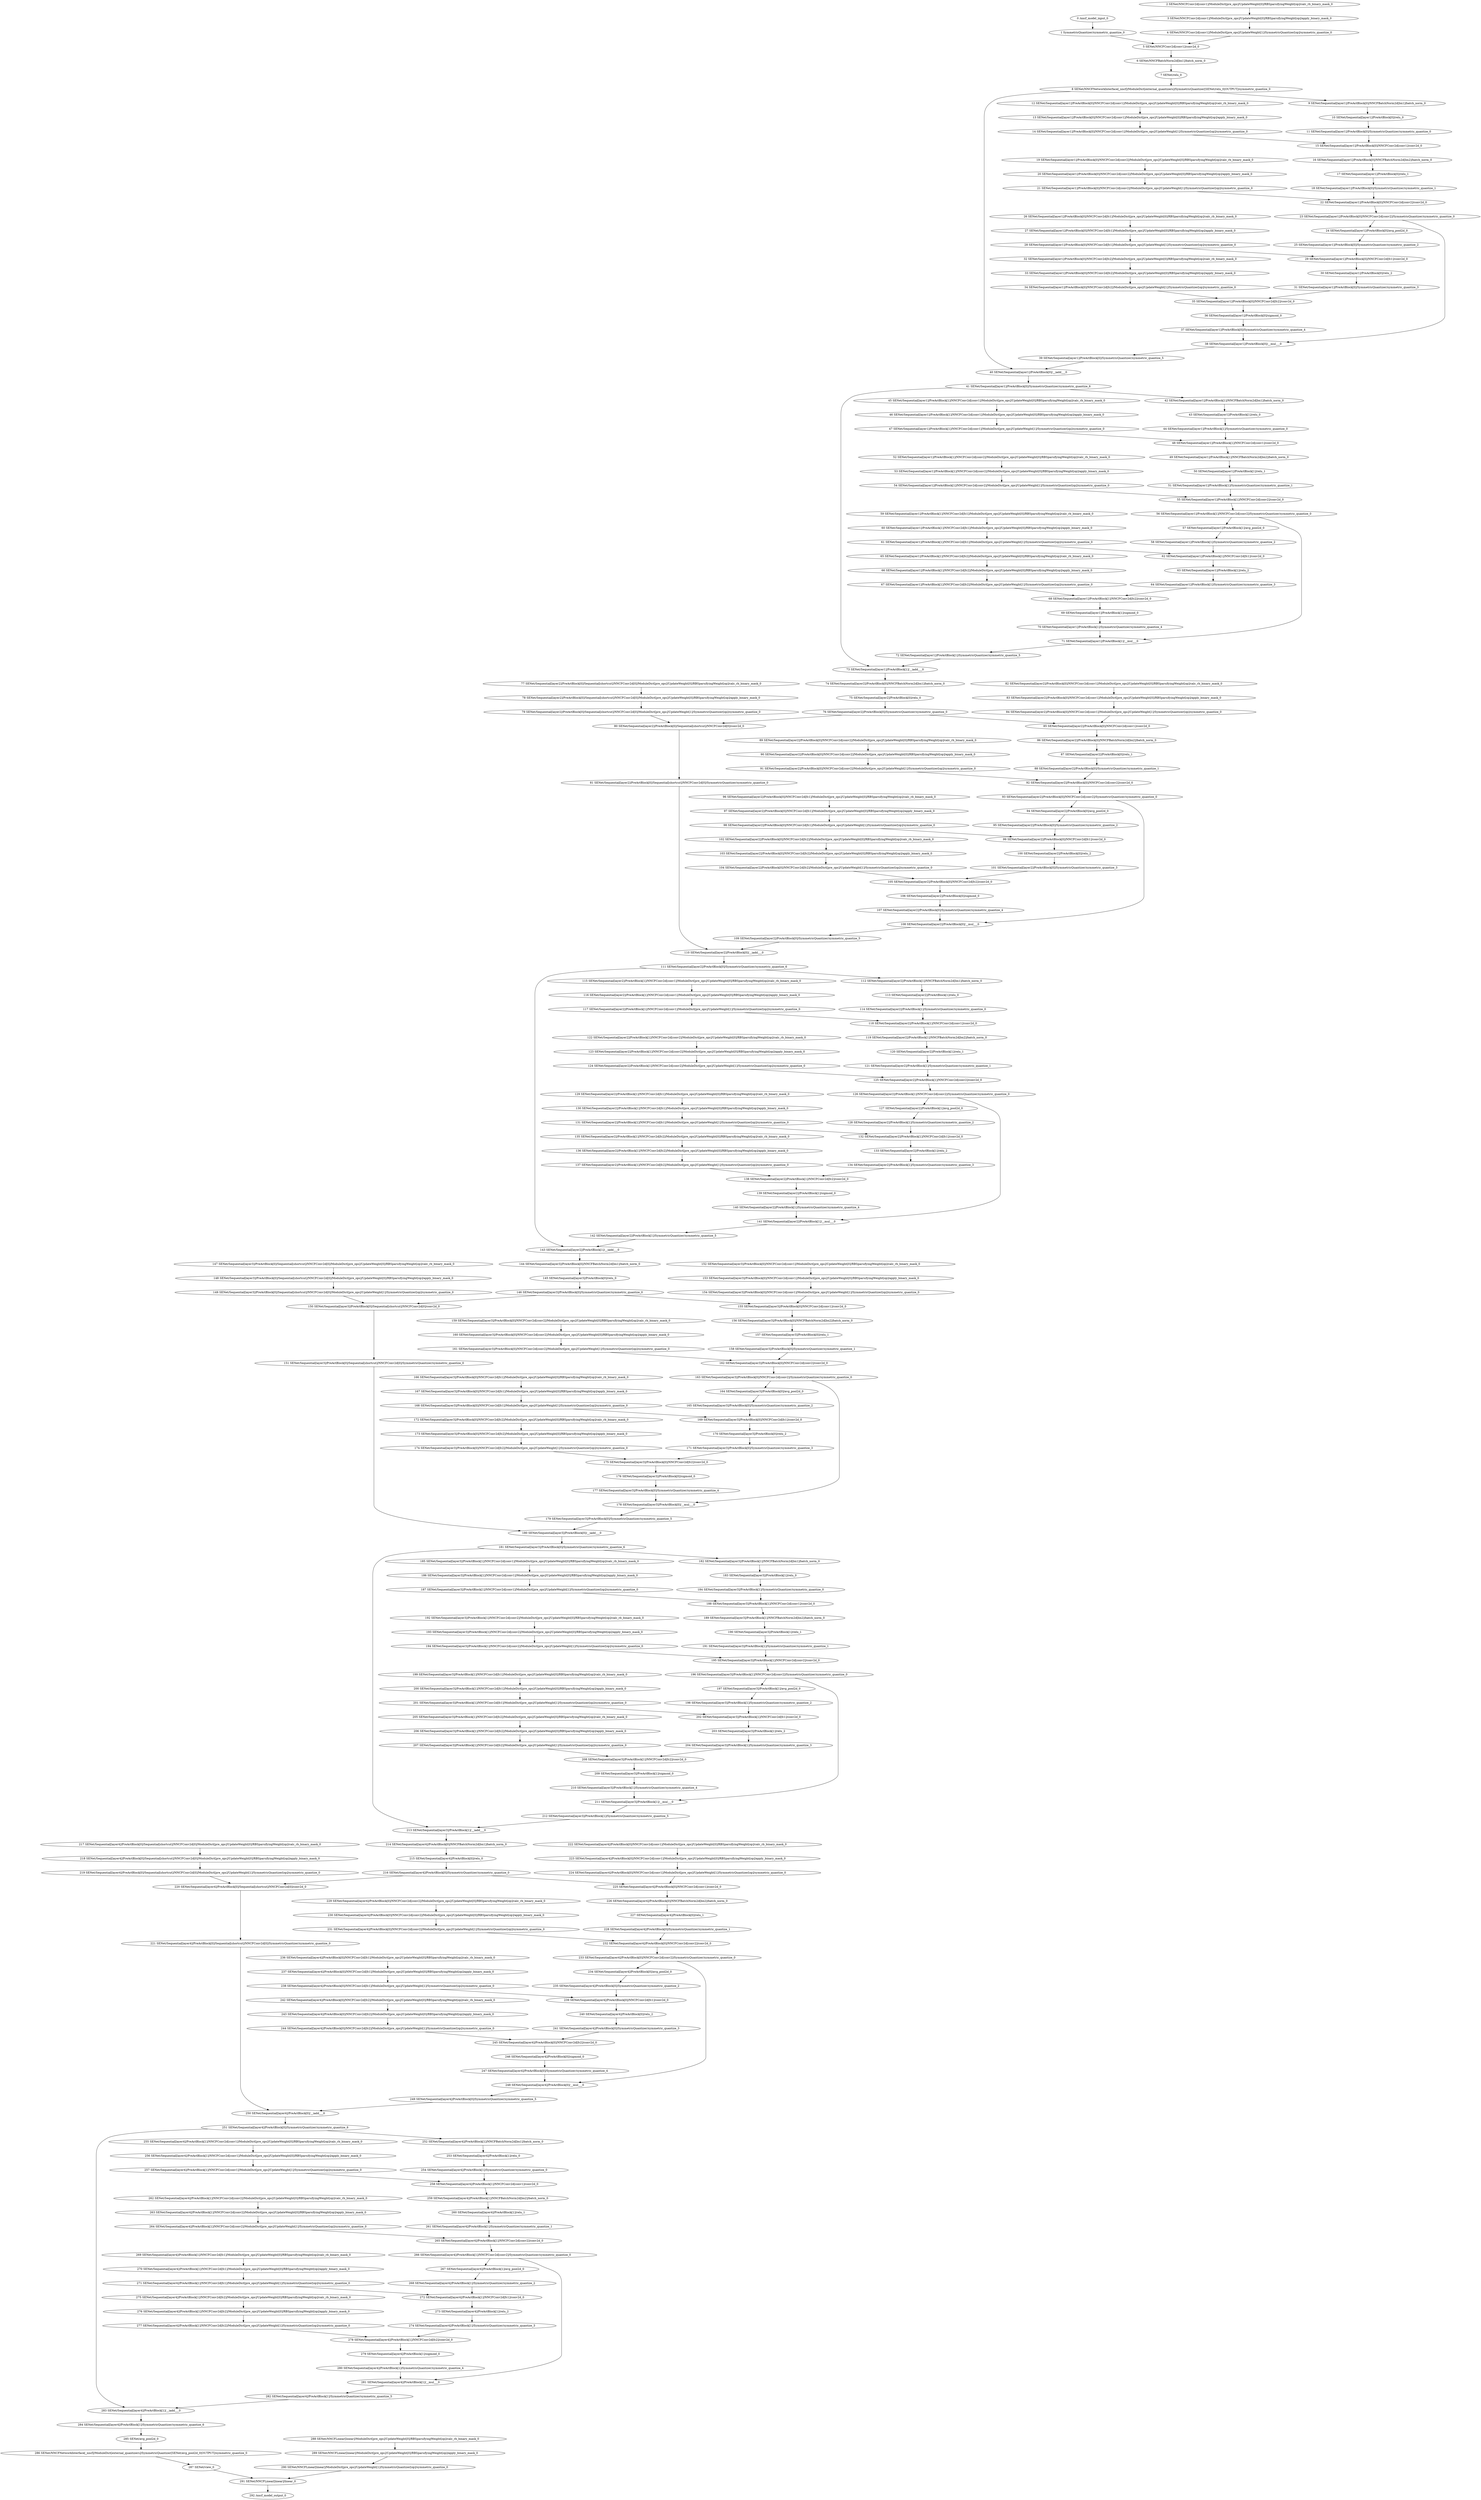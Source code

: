 strict digraph  {
"0 /nncf_model_input_0" [id=0, type=nncf_model_input];
"1 SymmetricQuantizer/symmetric_quantize_0" [id=1, type=symmetric_quantize];
"2 SENet/NNCFConv2d[conv1]/ModuleDict[pre_ops]/UpdateWeight[0]/RBSparsifyingWeight[op]/calc_rb_binary_mask_0" [id=2, type=calc_rb_binary_mask];
"3 SENet/NNCFConv2d[conv1]/ModuleDict[pre_ops]/UpdateWeight[0]/RBSparsifyingWeight[op]/apply_binary_mask_0" [id=3, type=apply_binary_mask];
"4 SENet/NNCFConv2d[conv1]/ModuleDict[pre_ops]/UpdateWeight[1]/SymmetricQuantizer[op]/symmetric_quantize_0" [id=4, type=symmetric_quantize];
"5 SENet/NNCFConv2d[conv1]/conv2d_0" [id=5, type=conv2d];
"6 SENet/NNCFBatchNorm2d[bn1]/batch_norm_0" [id=6, type=batch_norm];
"7 SENet/relu_0" [id=7, type=relu];
"8 SENet/NNCFNetworkInterface[_nncf]/ModuleDict[external_quantizers]/SymmetricQuantizer[SENet/relu_0|OUTPUT]/symmetric_quantize_0" [id=8, type=symmetric_quantize];
"9 SENet/Sequential[layer1]/PreActBlock[0]/NNCFBatchNorm2d[bn1]/batch_norm_0" [id=9, type=batch_norm];
"10 SENet/Sequential[layer1]/PreActBlock[0]/relu_0" [id=10, type=relu];
"11 SENet/Sequential[layer1]/PreActBlock[0]/SymmetricQuantizer/symmetric_quantize_0" [id=11, type=symmetric_quantize];
"12 SENet/Sequential[layer1]/PreActBlock[0]/NNCFConv2d[conv1]/ModuleDict[pre_ops]/UpdateWeight[0]/RBSparsifyingWeight[op]/calc_rb_binary_mask_0" [id=12, type=calc_rb_binary_mask];
"13 SENet/Sequential[layer1]/PreActBlock[0]/NNCFConv2d[conv1]/ModuleDict[pre_ops]/UpdateWeight[0]/RBSparsifyingWeight[op]/apply_binary_mask_0" [id=13, type=apply_binary_mask];
"14 SENet/Sequential[layer1]/PreActBlock[0]/NNCFConv2d[conv1]/ModuleDict[pre_ops]/UpdateWeight[1]/SymmetricQuantizer[op]/symmetric_quantize_0" [id=14, type=symmetric_quantize];
"15 SENet/Sequential[layer1]/PreActBlock[0]/NNCFConv2d[conv1]/conv2d_0" [id=15, type=conv2d];
"16 SENet/Sequential[layer1]/PreActBlock[0]/NNCFBatchNorm2d[bn2]/batch_norm_0" [id=16, type=batch_norm];
"17 SENet/Sequential[layer1]/PreActBlock[0]/relu_1" [id=17, type=relu];
"18 SENet/Sequential[layer1]/PreActBlock[0]/SymmetricQuantizer/symmetric_quantize_1" [id=18, type=symmetric_quantize];
"19 SENet/Sequential[layer1]/PreActBlock[0]/NNCFConv2d[conv2]/ModuleDict[pre_ops]/UpdateWeight[0]/RBSparsifyingWeight[op]/calc_rb_binary_mask_0" [id=19, type=calc_rb_binary_mask];
"20 SENet/Sequential[layer1]/PreActBlock[0]/NNCFConv2d[conv2]/ModuleDict[pre_ops]/UpdateWeight[0]/RBSparsifyingWeight[op]/apply_binary_mask_0" [id=20, type=apply_binary_mask];
"21 SENet/Sequential[layer1]/PreActBlock[0]/NNCFConv2d[conv2]/ModuleDict[pre_ops]/UpdateWeight[1]/SymmetricQuantizer[op]/symmetric_quantize_0" [id=21, type=symmetric_quantize];
"22 SENet/Sequential[layer1]/PreActBlock[0]/NNCFConv2d[conv2]/conv2d_0" [id=22, type=conv2d];
"23 SENet/Sequential[layer1]/PreActBlock[0]/NNCFConv2d[conv2]/SymmetricQuantizer/symmetric_quantize_0" [id=23, type=symmetric_quantize];
"24 SENet/Sequential[layer1]/PreActBlock[0]/avg_pool2d_0" [id=24, type=avg_pool2d];
"25 SENet/Sequential[layer1]/PreActBlock[0]/SymmetricQuantizer/symmetric_quantize_2" [id=25, type=symmetric_quantize];
"26 SENet/Sequential[layer1]/PreActBlock[0]/NNCFConv2d[fc1]/ModuleDict[pre_ops]/UpdateWeight[0]/RBSparsifyingWeight[op]/calc_rb_binary_mask_0" [id=26, type=calc_rb_binary_mask];
"27 SENet/Sequential[layer1]/PreActBlock[0]/NNCFConv2d[fc1]/ModuleDict[pre_ops]/UpdateWeight[0]/RBSparsifyingWeight[op]/apply_binary_mask_0" [id=27, type=apply_binary_mask];
"28 SENet/Sequential[layer1]/PreActBlock[0]/NNCFConv2d[fc1]/ModuleDict[pre_ops]/UpdateWeight[1]/SymmetricQuantizer[op]/symmetric_quantize_0" [id=28, type=symmetric_quantize];
"29 SENet/Sequential[layer1]/PreActBlock[0]/NNCFConv2d[fc1]/conv2d_0" [id=29, type=conv2d];
"30 SENet/Sequential[layer1]/PreActBlock[0]/relu_2" [id=30, type=relu];
"31 SENet/Sequential[layer1]/PreActBlock[0]/SymmetricQuantizer/symmetric_quantize_3" [id=31, type=symmetric_quantize];
"32 SENet/Sequential[layer1]/PreActBlock[0]/NNCFConv2d[fc2]/ModuleDict[pre_ops]/UpdateWeight[0]/RBSparsifyingWeight[op]/calc_rb_binary_mask_0" [id=32, type=calc_rb_binary_mask];
"33 SENet/Sequential[layer1]/PreActBlock[0]/NNCFConv2d[fc2]/ModuleDict[pre_ops]/UpdateWeight[0]/RBSparsifyingWeight[op]/apply_binary_mask_0" [id=33, type=apply_binary_mask];
"34 SENet/Sequential[layer1]/PreActBlock[0]/NNCFConv2d[fc2]/ModuleDict[pre_ops]/UpdateWeight[1]/SymmetricQuantizer[op]/symmetric_quantize_0" [id=34, type=symmetric_quantize];
"35 SENet/Sequential[layer1]/PreActBlock[0]/NNCFConv2d[fc2]/conv2d_0" [id=35, type=conv2d];
"36 SENet/Sequential[layer1]/PreActBlock[0]/sigmoid_0" [id=36, type=sigmoid];
"37 SENet/Sequential[layer1]/PreActBlock[0]/SymmetricQuantizer/symmetric_quantize_4" [id=37, type=symmetric_quantize];
"38 SENet/Sequential[layer1]/PreActBlock[0]/__mul___0" [id=38, type=__mul__];
"39 SENet/Sequential[layer1]/PreActBlock[0]/SymmetricQuantizer/symmetric_quantize_5" [id=39, type=symmetric_quantize];
"40 SENet/Sequential[layer1]/PreActBlock[0]/__iadd___0" [id=40, type=__iadd__];
"41 SENet/Sequential[layer1]/PreActBlock[0]/SymmetricQuantizer/symmetric_quantize_6" [id=41, type=symmetric_quantize];
"42 SENet/Sequential[layer1]/PreActBlock[1]/NNCFBatchNorm2d[bn1]/batch_norm_0" [id=42, type=batch_norm];
"43 SENet/Sequential[layer1]/PreActBlock[1]/relu_0" [id=43, type=relu];
"44 SENet/Sequential[layer1]/PreActBlock[1]/SymmetricQuantizer/symmetric_quantize_0" [id=44, type=symmetric_quantize];
"45 SENet/Sequential[layer1]/PreActBlock[1]/NNCFConv2d[conv1]/ModuleDict[pre_ops]/UpdateWeight[0]/RBSparsifyingWeight[op]/calc_rb_binary_mask_0" [id=45, type=calc_rb_binary_mask];
"46 SENet/Sequential[layer1]/PreActBlock[1]/NNCFConv2d[conv1]/ModuleDict[pre_ops]/UpdateWeight[0]/RBSparsifyingWeight[op]/apply_binary_mask_0" [id=46, type=apply_binary_mask];
"47 SENet/Sequential[layer1]/PreActBlock[1]/NNCFConv2d[conv1]/ModuleDict[pre_ops]/UpdateWeight[1]/SymmetricQuantizer[op]/symmetric_quantize_0" [id=47, type=symmetric_quantize];
"48 SENet/Sequential[layer1]/PreActBlock[1]/NNCFConv2d[conv1]/conv2d_0" [id=48, type=conv2d];
"49 SENet/Sequential[layer1]/PreActBlock[1]/NNCFBatchNorm2d[bn2]/batch_norm_0" [id=49, type=batch_norm];
"50 SENet/Sequential[layer1]/PreActBlock[1]/relu_1" [id=50, type=relu];
"51 SENet/Sequential[layer1]/PreActBlock[1]/SymmetricQuantizer/symmetric_quantize_1" [id=51, type=symmetric_quantize];
"52 SENet/Sequential[layer1]/PreActBlock[1]/NNCFConv2d[conv2]/ModuleDict[pre_ops]/UpdateWeight[0]/RBSparsifyingWeight[op]/calc_rb_binary_mask_0" [id=52, type=calc_rb_binary_mask];
"53 SENet/Sequential[layer1]/PreActBlock[1]/NNCFConv2d[conv2]/ModuleDict[pre_ops]/UpdateWeight[0]/RBSparsifyingWeight[op]/apply_binary_mask_0" [id=53, type=apply_binary_mask];
"54 SENet/Sequential[layer1]/PreActBlock[1]/NNCFConv2d[conv2]/ModuleDict[pre_ops]/UpdateWeight[1]/SymmetricQuantizer[op]/symmetric_quantize_0" [id=54, type=symmetric_quantize];
"55 SENet/Sequential[layer1]/PreActBlock[1]/NNCFConv2d[conv2]/conv2d_0" [id=55, type=conv2d];
"56 SENet/Sequential[layer1]/PreActBlock[1]/NNCFConv2d[conv2]/SymmetricQuantizer/symmetric_quantize_0" [id=56, type=symmetric_quantize];
"57 SENet/Sequential[layer1]/PreActBlock[1]/avg_pool2d_0" [id=57, type=avg_pool2d];
"58 SENet/Sequential[layer1]/PreActBlock[1]/SymmetricQuantizer/symmetric_quantize_2" [id=58, type=symmetric_quantize];
"59 SENet/Sequential[layer1]/PreActBlock[1]/NNCFConv2d[fc1]/ModuleDict[pre_ops]/UpdateWeight[0]/RBSparsifyingWeight[op]/calc_rb_binary_mask_0" [id=59, type=calc_rb_binary_mask];
"60 SENet/Sequential[layer1]/PreActBlock[1]/NNCFConv2d[fc1]/ModuleDict[pre_ops]/UpdateWeight[0]/RBSparsifyingWeight[op]/apply_binary_mask_0" [id=60, type=apply_binary_mask];
"61 SENet/Sequential[layer1]/PreActBlock[1]/NNCFConv2d[fc1]/ModuleDict[pre_ops]/UpdateWeight[1]/SymmetricQuantizer[op]/symmetric_quantize_0" [id=61, type=symmetric_quantize];
"62 SENet/Sequential[layer1]/PreActBlock[1]/NNCFConv2d[fc1]/conv2d_0" [id=62, type=conv2d];
"63 SENet/Sequential[layer1]/PreActBlock[1]/relu_2" [id=63, type=relu];
"64 SENet/Sequential[layer1]/PreActBlock[1]/SymmetricQuantizer/symmetric_quantize_3" [id=64, type=symmetric_quantize];
"65 SENet/Sequential[layer1]/PreActBlock[1]/NNCFConv2d[fc2]/ModuleDict[pre_ops]/UpdateWeight[0]/RBSparsifyingWeight[op]/calc_rb_binary_mask_0" [id=65, type=calc_rb_binary_mask];
"66 SENet/Sequential[layer1]/PreActBlock[1]/NNCFConv2d[fc2]/ModuleDict[pre_ops]/UpdateWeight[0]/RBSparsifyingWeight[op]/apply_binary_mask_0" [id=66, type=apply_binary_mask];
"67 SENet/Sequential[layer1]/PreActBlock[1]/NNCFConv2d[fc2]/ModuleDict[pre_ops]/UpdateWeight[1]/SymmetricQuantizer[op]/symmetric_quantize_0" [id=67, type=symmetric_quantize];
"68 SENet/Sequential[layer1]/PreActBlock[1]/NNCFConv2d[fc2]/conv2d_0" [id=68, type=conv2d];
"69 SENet/Sequential[layer1]/PreActBlock[1]/sigmoid_0" [id=69, type=sigmoid];
"70 SENet/Sequential[layer1]/PreActBlock[1]/SymmetricQuantizer/symmetric_quantize_4" [id=70, type=symmetric_quantize];
"71 SENet/Sequential[layer1]/PreActBlock[1]/__mul___0" [id=71, type=__mul__];
"72 SENet/Sequential[layer1]/PreActBlock[1]/SymmetricQuantizer/symmetric_quantize_5" [id=72, type=symmetric_quantize];
"73 SENet/Sequential[layer1]/PreActBlock[1]/__iadd___0" [id=73, type=__iadd__];
"74 SENet/Sequential[layer2]/PreActBlock[0]/NNCFBatchNorm2d[bn1]/batch_norm_0" [id=74, type=batch_norm];
"75 SENet/Sequential[layer2]/PreActBlock[0]/relu_0" [id=75, type=relu];
"76 SENet/Sequential[layer2]/PreActBlock[0]/SymmetricQuantizer/symmetric_quantize_0" [id=76, type=symmetric_quantize];
"77 SENet/Sequential[layer2]/PreActBlock[0]/Sequential[shortcut]/NNCFConv2d[0]/ModuleDict[pre_ops]/UpdateWeight[0]/RBSparsifyingWeight[op]/calc_rb_binary_mask_0" [id=77, type=calc_rb_binary_mask];
"78 SENet/Sequential[layer2]/PreActBlock[0]/Sequential[shortcut]/NNCFConv2d[0]/ModuleDict[pre_ops]/UpdateWeight[0]/RBSparsifyingWeight[op]/apply_binary_mask_0" [id=78, type=apply_binary_mask];
"79 SENet/Sequential[layer2]/PreActBlock[0]/Sequential[shortcut]/NNCFConv2d[0]/ModuleDict[pre_ops]/UpdateWeight[1]/SymmetricQuantizer[op]/symmetric_quantize_0" [id=79, type=symmetric_quantize];
"80 SENet/Sequential[layer2]/PreActBlock[0]/Sequential[shortcut]/NNCFConv2d[0]/conv2d_0" [id=80, type=conv2d];
"81 SENet/Sequential[layer2]/PreActBlock[0]/Sequential[shortcut]/NNCFConv2d[0]/SymmetricQuantizer/symmetric_quantize_0" [id=81, type=symmetric_quantize];
"82 SENet/Sequential[layer2]/PreActBlock[0]/NNCFConv2d[conv1]/ModuleDict[pre_ops]/UpdateWeight[0]/RBSparsifyingWeight[op]/calc_rb_binary_mask_0" [id=82, type=calc_rb_binary_mask];
"83 SENet/Sequential[layer2]/PreActBlock[0]/NNCFConv2d[conv1]/ModuleDict[pre_ops]/UpdateWeight[0]/RBSparsifyingWeight[op]/apply_binary_mask_0" [id=83, type=apply_binary_mask];
"84 SENet/Sequential[layer2]/PreActBlock[0]/NNCFConv2d[conv1]/ModuleDict[pre_ops]/UpdateWeight[1]/SymmetricQuantizer[op]/symmetric_quantize_0" [id=84, type=symmetric_quantize];
"85 SENet/Sequential[layer2]/PreActBlock[0]/NNCFConv2d[conv1]/conv2d_0" [id=85, type=conv2d];
"86 SENet/Sequential[layer2]/PreActBlock[0]/NNCFBatchNorm2d[bn2]/batch_norm_0" [id=86, type=batch_norm];
"87 SENet/Sequential[layer2]/PreActBlock[0]/relu_1" [id=87, type=relu];
"88 SENet/Sequential[layer2]/PreActBlock[0]/SymmetricQuantizer/symmetric_quantize_1" [id=88, type=symmetric_quantize];
"89 SENet/Sequential[layer2]/PreActBlock[0]/NNCFConv2d[conv2]/ModuleDict[pre_ops]/UpdateWeight[0]/RBSparsifyingWeight[op]/calc_rb_binary_mask_0" [id=89, type=calc_rb_binary_mask];
"90 SENet/Sequential[layer2]/PreActBlock[0]/NNCFConv2d[conv2]/ModuleDict[pre_ops]/UpdateWeight[0]/RBSparsifyingWeight[op]/apply_binary_mask_0" [id=90, type=apply_binary_mask];
"91 SENet/Sequential[layer2]/PreActBlock[0]/NNCFConv2d[conv2]/ModuleDict[pre_ops]/UpdateWeight[1]/SymmetricQuantizer[op]/symmetric_quantize_0" [id=91, type=symmetric_quantize];
"92 SENet/Sequential[layer2]/PreActBlock[0]/NNCFConv2d[conv2]/conv2d_0" [id=92, type=conv2d];
"93 SENet/Sequential[layer2]/PreActBlock[0]/NNCFConv2d[conv2]/SymmetricQuantizer/symmetric_quantize_0" [id=93, type=symmetric_quantize];
"94 SENet/Sequential[layer2]/PreActBlock[0]/avg_pool2d_0" [id=94, type=avg_pool2d];
"95 SENet/Sequential[layer2]/PreActBlock[0]/SymmetricQuantizer/symmetric_quantize_2" [id=95, type=symmetric_quantize];
"96 SENet/Sequential[layer2]/PreActBlock[0]/NNCFConv2d[fc1]/ModuleDict[pre_ops]/UpdateWeight[0]/RBSparsifyingWeight[op]/calc_rb_binary_mask_0" [id=96, type=calc_rb_binary_mask];
"97 SENet/Sequential[layer2]/PreActBlock[0]/NNCFConv2d[fc1]/ModuleDict[pre_ops]/UpdateWeight[0]/RBSparsifyingWeight[op]/apply_binary_mask_0" [id=97, type=apply_binary_mask];
"98 SENet/Sequential[layer2]/PreActBlock[0]/NNCFConv2d[fc1]/ModuleDict[pre_ops]/UpdateWeight[1]/SymmetricQuantizer[op]/symmetric_quantize_0" [id=98, type=symmetric_quantize];
"99 SENet/Sequential[layer2]/PreActBlock[0]/NNCFConv2d[fc1]/conv2d_0" [id=99, type=conv2d];
"100 SENet/Sequential[layer2]/PreActBlock[0]/relu_2" [id=100, type=relu];
"101 SENet/Sequential[layer2]/PreActBlock[0]/SymmetricQuantizer/symmetric_quantize_3" [id=101, type=symmetric_quantize];
"102 SENet/Sequential[layer2]/PreActBlock[0]/NNCFConv2d[fc2]/ModuleDict[pre_ops]/UpdateWeight[0]/RBSparsifyingWeight[op]/calc_rb_binary_mask_0" [id=102, type=calc_rb_binary_mask];
"103 SENet/Sequential[layer2]/PreActBlock[0]/NNCFConv2d[fc2]/ModuleDict[pre_ops]/UpdateWeight[0]/RBSparsifyingWeight[op]/apply_binary_mask_0" [id=103, type=apply_binary_mask];
"104 SENet/Sequential[layer2]/PreActBlock[0]/NNCFConv2d[fc2]/ModuleDict[pre_ops]/UpdateWeight[1]/SymmetricQuantizer[op]/symmetric_quantize_0" [id=104, type=symmetric_quantize];
"105 SENet/Sequential[layer2]/PreActBlock[0]/NNCFConv2d[fc2]/conv2d_0" [id=105, type=conv2d];
"106 SENet/Sequential[layer2]/PreActBlock[0]/sigmoid_0" [id=106, type=sigmoid];
"107 SENet/Sequential[layer2]/PreActBlock[0]/SymmetricQuantizer/symmetric_quantize_4" [id=107, type=symmetric_quantize];
"108 SENet/Sequential[layer2]/PreActBlock[0]/__mul___0" [id=108, type=__mul__];
"109 SENet/Sequential[layer2]/PreActBlock[0]/SymmetricQuantizer/symmetric_quantize_5" [id=109, type=symmetric_quantize];
"110 SENet/Sequential[layer2]/PreActBlock[0]/__iadd___0" [id=110, type=__iadd__];
"111 SENet/Sequential[layer2]/PreActBlock[0]/SymmetricQuantizer/symmetric_quantize_6" [id=111, type=symmetric_quantize];
"112 SENet/Sequential[layer2]/PreActBlock[1]/NNCFBatchNorm2d[bn1]/batch_norm_0" [id=112, type=batch_norm];
"113 SENet/Sequential[layer2]/PreActBlock[1]/relu_0" [id=113, type=relu];
"114 SENet/Sequential[layer2]/PreActBlock[1]/SymmetricQuantizer/symmetric_quantize_0" [id=114, type=symmetric_quantize];
"115 SENet/Sequential[layer2]/PreActBlock[1]/NNCFConv2d[conv1]/ModuleDict[pre_ops]/UpdateWeight[0]/RBSparsifyingWeight[op]/calc_rb_binary_mask_0" [id=115, type=calc_rb_binary_mask];
"116 SENet/Sequential[layer2]/PreActBlock[1]/NNCFConv2d[conv1]/ModuleDict[pre_ops]/UpdateWeight[0]/RBSparsifyingWeight[op]/apply_binary_mask_0" [id=116, type=apply_binary_mask];
"117 SENet/Sequential[layer2]/PreActBlock[1]/NNCFConv2d[conv1]/ModuleDict[pre_ops]/UpdateWeight[1]/SymmetricQuantizer[op]/symmetric_quantize_0" [id=117, type=symmetric_quantize];
"118 SENet/Sequential[layer2]/PreActBlock[1]/NNCFConv2d[conv1]/conv2d_0" [id=118, type=conv2d];
"119 SENet/Sequential[layer2]/PreActBlock[1]/NNCFBatchNorm2d[bn2]/batch_norm_0" [id=119, type=batch_norm];
"120 SENet/Sequential[layer2]/PreActBlock[1]/relu_1" [id=120, type=relu];
"121 SENet/Sequential[layer2]/PreActBlock[1]/SymmetricQuantizer/symmetric_quantize_1" [id=121, type=symmetric_quantize];
"122 SENet/Sequential[layer2]/PreActBlock[1]/NNCFConv2d[conv2]/ModuleDict[pre_ops]/UpdateWeight[0]/RBSparsifyingWeight[op]/calc_rb_binary_mask_0" [id=122, type=calc_rb_binary_mask];
"123 SENet/Sequential[layer2]/PreActBlock[1]/NNCFConv2d[conv2]/ModuleDict[pre_ops]/UpdateWeight[0]/RBSparsifyingWeight[op]/apply_binary_mask_0" [id=123, type=apply_binary_mask];
"124 SENet/Sequential[layer2]/PreActBlock[1]/NNCFConv2d[conv2]/ModuleDict[pre_ops]/UpdateWeight[1]/SymmetricQuantizer[op]/symmetric_quantize_0" [id=124, type=symmetric_quantize];
"125 SENet/Sequential[layer2]/PreActBlock[1]/NNCFConv2d[conv2]/conv2d_0" [id=125, type=conv2d];
"126 SENet/Sequential[layer2]/PreActBlock[1]/NNCFConv2d[conv2]/SymmetricQuantizer/symmetric_quantize_0" [id=126, type=symmetric_quantize];
"127 SENet/Sequential[layer2]/PreActBlock[1]/avg_pool2d_0" [id=127, type=avg_pool2d];
"128 SENet/Sequential[layer2]/PreActBlock[1]/SymmetricQuantizer/symmetric_quantize_2" [id=128, type=symmetric_quantize];
"129 SENet/Sequential[layer2]/PreActBlock[1]/NNCFConv2d[fc1]/ModuleDict[pre_ops]/UpdateWeight[0]/RBSparsifyingWeight[op]/calc_rb_binary_mask_0" [id=129, type=calc_rb_binary_mask];
"130 SENet/Sequential[layer2]/PreActBlock[1]/NNCFConv2d[fc1]/ModuleDict[pre_ops]/UpdateWeight[0]/RBSparsifyingWeight[op]/apply_binary_mask_0" [id=130, type=apply_binary_mask];
"131 SENet/Sequential[layer2]/PreActBlock[1]/NNCFConv2d[fc1]/ModuleDict[pre_ops]/UpdateWeight[1]/SymmetricQuantizer[op]/symmetric_quantize_0" [id=131, type=symmetric_quantize];
"132 SENet/Sequential[layer2]/PreActBlock[1]/NNCFConv2d[fc1]/conv2d_0" [id=132, type=conv2d];
"133 SENet/Sequential[layer2]/PreActBlock[1]/relu_2" [id=133, type=relu];
"134 SENet/Sequential[layer2]/PreActBlock[1]/SymmetricQuantizer/symmetric_quantize_3" [id=134, type=symmetric_quantize];
"135 SENet/Sequential[layer2]/PreActBlock[1]/NNCFConv2d[fc2]/ModuleDict[pre_ops]/UpdateWeight[0]/RBSparsifyingWeight[op]/calc_rb_binary_mask_0" [id=135, type=calc_rb_binary_mask];
"136 SENet/Sequential[layer2]/PreActBlock[1]/NNCFConv2d[fc2]/ModuleDict[pre_ops]/UpdateWeight[0]/RBSparsifyingWeight[op]/apply_binary_mask_0" [id=136, type=apply_binary_mask];
"137 SENet/Sequential[layer2]/PreActBlock[1]/NNCFConv2d[fc2]/ModuleDict[pre_ops]/UpdateWeight[1]/SymmetricQuantizer[op]/symmetric_quantize_0" [id=137, type=symmetric_quantize];
"138 SENet/Sequential[layer2]/PreActBlock[1]/NNCFConv2d[fc2]/conv2d_0" [id=138, type=conv2d];
"139 SENet/Sequential[layer2]/PreActBlock[1]/sigmoid_0" [id=139, type=sigmoid];
"140 SENet/Sequential[layer2]/PreActBlock[1]/SymmetricQuantizer/symmetric_quantize_4" [id=140, type=symmetric_quantize];
"141 SENet/Sequential[layer2]/PreActBlock[1]/__mul___0" [id=141, type=__mul__];
"142 SENet/Sequential[layer2]/PreActBlock[1]/SymmetricQuantizer/symmetric_quantize_5" [id=142, type=symmetric_quantize];
"143 SENet/Sequential[layer2]/PreActBlock[1]/__iadd___0" [id=143, type=__iadd__];
"144 SENet/Sequential[layer3]/PreActBlock[0]/NNCFBatchNorm2d[bn1]/batch_norm_0" [id=144, type=batch_norm];
"145 SENet/Sequential[layer3]/PreActBlock[0]/relu_0" [id=145, type=relu];
"146 SENet/Sequential[layer3]/PreActBlock[0]/SymmetricQuantizer/symmetric_quantize_0" [id=146, type=symmetric_quantize];
"147 SENet/Sequential[layer3]/PreActBlock[0]/Sequential[shortcut]/NNCFConv2d[0]/ModuleDict[pre_ops]/UpdateWeight[0]/RBSparsifyingWeight[op]/calc_rb_binary_mask_0" [id=147, type=calc_rb_binary_mask];
"148 SENet/Sequential[layer3]/PreActBlock[0]/Sequential[shortcut]/NNCFConv2d[0]/ModuleDict[pre_ops]/UpdateWeight[0]/RBSparsifyingWeight[op]/apply_binary_mask_0" [id=148, type=apply_binary_mask];
"149 SENet/Sequential[layer3]/PreActBlock[0]/Sequential[shortcut]/NNCFConv2d[0]/ModuleDict[pre_ops]/UpdateWeight[1]/SymmetricQuantizer[op]/symmetric_quantize_0" [id=149, type=symmetric_quantize];
"150 SENet/Sequential[layer3]/PreActBlock[0]/Sequential[shortcut]/NNCFConv2d[0]/conv2d_0" [id=150, type=conv2d];
"151 SENet/Sequential[layer3]/PreActBlock[0]/Sequential[shortcut]/NNCFConv2d[0]/SymmetricQuantizer/symmetric_quantize_0" [id=151, type=symmetric_quantize];
"152 SENet/Sequential[layer3]/PreActBlock[0]/NNCFConv2d[conv1]/ModuleDict[pre_ops]/UpdateWeight[0]/RBSparsifyingWeight[op]/calc_rb_binary_mask_0" [id=152, type=calc_rb_binary_mask];
"153 SENet/Sequential[layer3]/PreActBlock[0]/NNCFConv2d[conv1]/ModuleDict[pre_ops]/UpdateWeight[0]/RBSparsifyingWeight[op]/apply_binary_mask_0" [id=153, type=apply_binary_mask];
"154 SENet/Sequential[layer3]/PreActBlock[0]/NNCFConv2d[conv1]/ModuleDict[pre_ops]/UpdateWeight[1]/SymmetricQuantizer[op]/symmetric_quantize_0" [id=154, type=symmetric_quantize];
"155 SENet/Sequential[layer3]/PreActBlock[0]/NNCFConv2d[conv1]/conv2d_0" [id=155, type=conv2d];
"156 SENet/Sequential[layer3]/PreActBlock[0]/NNCFBatchNorm2d[bn2]/batch_norm_0" [id=156, type=batch_norm];
"157 SENet/Sequential[layer3]/PreActBlock[0]/relu_1" [id=157, type=relu];
"158 SENet/Sequential[layer3]/PreActBlock[0]/SymmetricQuantizer/symmetric_quantize_1" [id=158, type=symmetric_quantize];
"159 SENet/Sequential[layer3]/PreActBlock[0]/NNCFConv2d[conv2]/ModuleDict[pre_ops]/UpdateWeight[0]/RBSparsifyingWeight[op]/calc_rb_binary_mask_0" [id=159, type=calc_rb_binary_mask];
"160 SENet/Sequential[layer3]/PreActBlock[0]/NNCFConv2d[conv2]/ModuleDict[pre_ops]/UpdateWeight[0]/RBSparsifyingWeight[op]/apply_binary_mask_0" [id=160, type=apply_binary_mask];
"161 SENet/Sequential[layer3]/PreActBlock[0]/NNCFConv2d[conv2]/ModuleDict[pre_ops]/UpdateWeight[1]/SymmetricQuantizer[op]/symmetric_quantize_0" [id=161, type=symmetric_quantize];
"162 SENet/Sequential[layer3]/PreActBlock[0]/NNCFConv2d[conv2]/conv2d_0" [id=162, type=conv2d];
"163 SENet/Sequential[layer3]/PreActBlock[0]/NNCFConv2d[conv2]/SymmetricQuantizer/symmetric_quantize_0" [id=163, type=symmetric_quantize];
"164 SENet/Sequential[layer3]/PreActBlock[0]/avg_pool2d_0" [id=164, type=avg_pool2d];
"165 SENet/Sequential[layer3]/PreActBlock[0]/SymmetricQuantizer/symmetric_quantize_2" [id=165, type=symmetric_quantize];
"166 SENet/Sequential[layer3]/PreActBlock[0]/NNCFConv2d[fc1]/ModuleDict[pre_ops]/UpdateWeight[0]/RBSparsifyingWeight[op]/calc_rb_binary_mask_0" [id=166, type=calc_rb_binary_mask];
"167 SENet/Sequential[layer3]/PreActBlock[0]/NNCFConv2d[fc1]/ModuleDict[pre_ops]/UpdateWeight[0]/RBSparsifyingWeight[op]/apply_binary_mask_0" [id=167, type=apply_binary_mask];
"168 SENet/Sequential[layer3]/PreActBlock[0]/NNCFConv2d[fc1]/ModuleDict[pre_ops]/UpdateWeight[1]/SymmetricQuantizer[op]/symmetric_quantize_0" [id=168, type=symmetric_quantize];
"169 SENet/Sequential[layer3]/PreActBlock[0]/NNCFConv2d[fc1]/conv2d_0" [id=169, type=conv2d];
"170 SENet/Sequential[layer3]/PreActBlock[0]/relu_2" [id=170, type=relu];
"171 SENet/Sequential[layer3]/PreActBlock[0]/SymmetricQuantizer/symmetric_quantize_3" [id=171, type=symmetric_quantize];
"172 SENet/Sequential[layer3]/PreActBlock[0]/NNCFConv2d[fc2]/ModuleDict[pre_ops]/UpdateWeight[0]/RBSparsifyingWeight[op]/calc_rb_binary_mask_0" [id=172, type=calc_rb_binary_mask];
"173 SENet/Sequential[layer3]/PreActBlock[0]/NNCFConv2d[fc2]/ModuleDict[pre_ops]/UpdateWeight[0]/RBSparsifyingWeight[op]/apply_binary_mask_0" [id=173, type=apply_binary_mask];
"174 SENet/Sequential[layer3]/PreActBlock[0]/NNCFConv2d[fc2]/ModuleDict[pre_ops]/UpdateWeight[1]/SymmetricQuantizer[op]/symmetric_quantize_0" [id=174, type=symmetric_quantize];
"175 SENet/Sequential[layer3]/PreActBlock[0]/NNCFConv2d[fc2]/conv2d_0" [id=175, type=conv2d];
"176 SENet/Sequential[layer3]/PreActBlock[0]/sigmoid_0" [id=176, type=sigmoid];
"177 SENet/Sequential[layer3]/PreActBlock[0]/SymmetricQuantizer/symmetric_quantize_4" [id=177, type=symmetric_quantize];
"178 SENet/Sequential[layer3]/PreActBlock[0]/__mul___0" [id=178, type=__mul__];
"179 SENet/Sequential[layer3]/PreActBlock[0]/SymmetricQuantizer/symmetric_quantize_5" [id=179, type=symmetric_quantize];
"180 SENet/Sequential[layer3]/PreActBlock[0]/__iadd___0" [id=180, type=__iadd__];
"181 SENet/Sequential[layer3]/PreActBlock[0]/SymmetricQuantizer/symmetric_quantize_6" [id=181, type=symmetric_quantize];
"182 SENet/Sequential[layer3]/PreActBlock[1]/NNCFBatchNorm2d[bn1]/batch_norm_0" [id=182, type=batch_norm];
"183 SENet/Sequential[layer3]/PreActBlock[1]/relu_0" [id=183, type=relu];
"184 SENet/Sequential[layer3]/PreActBlock[1]/SymmetricQuantizer/symmetric_quantize_0" [id=184, type=symmetric_quantize];
"185 SENet/Sequential[layer3]/PreActBlock[1]/NNCFConv2d[conv1]/ModuleDict[pre_ops]/UpdateWeight[0]/RBSparsifyingWeight[op]/calc_rb_binary_mask_0" [id=185, type=calc_rb_binary_mask];
"186 SENet/Sequential[layer3]/PreActBlock[1]/NNCFConv2d[conv1]/ModuleDict[pre_ops]/UpdateWeight[0]/RBSparsifyingWeight[op]/apply_binary_mask_0" [id=186, type=apply_binary_mask];
"187 SENet/Sequential[layer3]/PreActBlock[1]/NNCFConv2d[conv1]/ModuleDict[pre_ops]/UpdateWeight[1]/SymmetricQuantizer[op]/symmetric_quantize_0" [id=187, type=symmetric_quantize];
"188 SENet/Sequential[layer3]/PreActBlock[1]/NNCFConv2d[conv1]/conv2d_0" [id=188, type=conv2d];
"189 SENet/Sequential[layer3]/PreActBlock[1]/NNCFBatchNorm2d[bn2]/batch_norm_0" [id=189, type=batch_norm];
"190 SENet/Sequential[layer3]/PreActBlock[1]/relu_1" [id=190, type=relu];
"191 SENet/Sequential[layer3]/PreActBlock[1]/SymmetricQuantizer/symmetric_quantize_1" [id=191, type=symmetric_quantize];
"192 SENet/Sequential[layer3]/PreActBlock[1]/NNCFConv2d[conv2]/ModuleDict[pre_ops]/UpdateWeight[0]/RBSparsifyingWeight[op]/calc_rb_binary_mask_0" [id=192, type=calc_rb_binary_mask];
"193 SENet/Sequential[layer3]/PreActBlock[1]/NNCFConv2d[conv2]/ModuleDict[pre_ops]/UpdateWeight[0]/RBSparsifyingWeight[op]/apply_binary_mask_0" [id=193, type=apply_binary_mask];
"194 SENet/Sequential[layer3]/PreActBlock[1]/NNCFConv2d[conv2]/ModuleDict[pre_ops]/UpdateWeight[1]/SymmetricQuantizer[op]/symmetric_quantize_0" [id=194, type=symmetric_quantize];
"195 SENet/Sequential[layer3]/PreActBlock[1]/NNCFConv2d[conv2]/conv2d_0" [id=195, type=conv2d];
"196 SENet/Sequential[layer3]/PreActBlock[1]/NNCFConv2d[conv2]/SymmetricQuantizer/symmetric_quantize_0" [id=196, type=symmetric_quantize];
"197 SENet/Sequential[layer3]/PreActBlock[1]/avg_pool2d_0" [id=197, type=avg_pool2d];
"198 SENet/Sequential[layer3]/PreActBlock[1]/SymmetricQuantizer/symmetric_quantize_2" [id=198, type=symmetric_quantize];
"199 SENet/Sequential[layer3]/PreActBlock[1]/NNCFConv2d[fc1]/ModuleDict[pre_ops]/UpdateWeight[0]/RBSparsifyingWeight[op]/calc_rb_binary_mask_0" [id=199, type=calc_rb_binary_mask];
"200 SENet/Sequential[layer3]/PreActBlock[1]/NNCFConv2d[fc1]/ModuleDict[pre_ops]/UpdateWeight[0]/RBSparsifyingWeight[op]/apply_binary_mask_0" [id=200, type=apply_binary_mask];
"201 SENet/Sequential[layer3]/PreActBlock[1]/NNCFConv2d[fc1]/ModuleDict[pre_ops]/UpdateWeight[1]/SymmetricQuantizer[op]/symmetric_quantize_0" [id=201, type=symmetric_quantize];
"202 SENet/Sequential[layer3]/PreActBlock[1]/NNCFConv2d[fc1]/conv2d_0" [id=202, type=conv2d];
"203 SENet/Sequential[layer3]/PreActBlock[1]/relu_2" [id=203, type=relu];
"204 SENet/Sequential[layer3]/PreActBlock[1]/SymmetricQuantizer/symmetric_quantize_3" [id=204, type=symmetric_quantize];
"205 SENet/Sequential[layer3]/PreActBlock[1]/NNCFConv2d[fc2]/ModuleDict[pre_ops]/UpdateWeight[0]/RBSparsifyingWeight[op]/calc_rb_binary_mask_0" [id=205, type=calc_rb_binary_mask];
"206 SENet/Sequential[layer3]/PreActBlock[1]/NNCFConv2d[fc2]/ModuleDict[pre_ops]/UpdateWeight[0]/RBSparsifyingWeight[op]/apply_binary_mask_0" [id=206, type=apply_binary_mask];
"207 SENet/Sequential[layer3]/PreActBlock[1]/NNCFConv2d[fc2]/ModuleDict[pre_ops]/UpdateWeight[1]/SymmetricQuantizer[op]/symmetric_quantize_0" [id=207, type=symmetric_quantize];
"208 SENet/Sequential[layer3]/PreActBlock[1]/NNCFConv2d[fc2]/conv2d_0" [id=208, type=conv2d];
"209 SENet/Sequential[layer3]/PreActBlock[1]/sigmoid_0" [id=209, type=sigmoid];
"210 SENet/Sequential[layer3]/PreActBlock[1]/SymmetricQuantizer/symmetric_quantize_4" [id=210, type=symmetric_quantize];
"211 SENet/Sequential[layer3]/PreActBlock[1]/__mul___0" [id=211, type=__mul__];
"212 SENet/Sequential[layer3]/PreActBlock[1]/SymmetricQuantizer/symmetric_quantize_5" [id=212, type=symmetric_quantize];
"213 SENet/Sequential[layer3]/PreActBlock[1]/__iadd___0" [id=213, type=__iadd__];
"214 SENet/Sequential[layer4]/PreActBlock[0]/NNCFBatchNorm2d[bn1]/batch_norm_0" [id=214, type=batch_norm];
"215 SENet/Sequential[layer4]/PreActBlock[0]/relu_0" [id=215, type=relu];
"216 SENet/Sequential[layer4]/PreActBlock[0]/SymmetricQuantizer/symmetric_quantize_0" [id=216, type=symmetric_quantize];
"217 SENet/Sequential[layer4]/PreActBlock[0]/Sequential[shortcut]/NNCFConv2d[0]/ModuleDict[pre_ops]/UpdateWeight[0]/RBSparsifyingWeight[op]/calc_rb_binary_mask_0" [id=217, type=calc_rb_binary_mask];
"218 SENet/Sequential[layer4]/PreActBlock[0]/Sequential[shortcut]/NNCFConv2d[0]/ModuleDict[pre_ops]/UpdateWeight[0]/RBSparsifyingWeight[op]/apply_binary_mask_0" [id=218, type=apply_binary_mask];
"219 SENet/Sequential[layer4]/PreActBlock[0]/Sequential[shortcut]/NNCFConv2d[0]/ModuleDict[pre_ops]/UpdateWeight[1]/SymmetricQuantizer[op]/symmetric_quantize_0" [id=219, type=symmetric_quantize];
"220 SENet/Sequential[layer4]/PreActBlock[0]/Sequential[shortcut]/NNCFConv2d[0]/conv2d_0" [id=220, type=conv2d];
"221 SENet/Sequential[layer4]/PreActBlock[0]/Sequential[shortcut]/NNCFConv2d[0]/SymmetricQuantizer/symmetric_quantize_0" [id=221, type=symmetric_quantize];
"222 SENet/Sequential[layer4]/PreActBlock[0]/NNCFConv2d[conv1]/ModuleDict[pre_ops]/UpdateWeight[0]/RBSparsifyingWeight[op]/calc_rb_binary_mask_0" [id=222, type=calc_rb_binary_mask];
"223 SENet/Sequential[layer4]/PreActBlock[0]/NNCFConv2d[conv1]/ModuleDict[pre_ops]/UpdateWeight[0]/RBSparsifyingWeight[op]/apply_binary_mask_0" [id=223, type=apply_binary_mask];
"224 SENet/Sequential[layer4]/PreActBlock[0]/NNCFConv2d[conv1]/ModuleDict[pre_ops]/UpdateWeight[1]/SymmetricQuantizer[op]/symmetric_quantize_0" [id=224, type=symmetric_quantize];
"225 SENet/Sequential[layer4]/PreActBlock[0]/NNCFConv2d[conv1]/conv2d_0" [id=225, type=conv2d];
"226 SENet/Sequential[layer4]/PreActBlock[0]/NNCFBatchNorm2d[bn2]/batch_norm_0" [id=226, type=batch_norm];
"227 SENet/Sequential[layer4]/PreActBlock[0]/relu_1" [id=227, type=relu];
"228 SENet/Sequential[layer4]/PreActBlock[0]/SymmetricQuantizer/symmetric_quantize_1" [id=228, type=symmetric_quantize];
"229 SENet/Sequential[layer4]/PreActBlock[0]/NNCFConv2d[conv2]/ModuleDict[pre_ops]/UpdateWeight[0]/RBSparsifyingWeight[op]/calc_rb_binary_mask_0" [id=229, type=calc_rb_binary_mask];
"230 SENet/Sequential[layer4]/PreActBlock[0]/NNCFConv2d[conv2]/ModuleDict[pre_ops]/UpdateWeight[0]/RBSparsifyingWeight[op]/apply_binary_mask_0" [id=230, type=apply_binary_mask];
"231 SENet/Sequential[layer4]/PreActBlock[0]/NNCFConv2d[conv2]/ModuleDict[pre_ops]/UpdateWeight[1]/SymmetricQuantizer[op]/symmetric_quantize_0" [id=231, type=symmetric_quantize];
"232 SENet/Sequential[layer4]/PreActBlock[0]/NNCFConv2d[conv2]/conv2d_0" [id=232, type=conv2d];
"233 SENet/Sequential[layer4]/PreActBlock[0]/NNCFConv2d[conv2]/SymmetricQuantizer/symmetric_quantize_0" [id=233, type=symmetric_quantize];
"234 SENet/Sequential[layer4]/PreActBlock[0]/avg_pool2d_0" [id=234, type=avg_pool2d];
"235 SENet/Sequential[layer4]/PreActBlock[0]/SymmetricQuantizer/symmetric_quantize_2" [id=235, type=symmetric_quantize];
"236 SENet/Sequential[layer4]/PreActBlock[0]/NNCFConv2d[fc1]/ModuleDict[pre_ops]/UpdateWeight[0]/RBSparsifyingWeight[op]/calc_rb_binary_mask_0" [id=236, type=calc_rb_binary_mask];
"237 SENet/Sequential[layer4]/PreActBlock[0]/NNCFConv2d[fc1]/ModuleDict[pre_ops]/UpdateWeight[0]/RBSparsifyingWeight[op]/apply_binary_mask_0" [id=237, type=apply_binary_mask];
"238 SENet/Sequential[layer4]/PreActBlock[0]/NNCFConv2d[fc1]/ModuleDict[pre_ops]/UpdateWeight[1]/SymmetricQuantizer[op]/symmetric_quantize_0" [id=238, type=symmetric_quantize];
"239 SENet/Sequential[layer4]/PreActBlock[0]/NNCFConv2d[fc1]/conv2d_0" [id=239, type=conv2d];
"240 SENet/Sequential[layer4]/PreActBlock[0]/relu_2" [id=240, type=relu];
"241 SENet/Sequential[layer4]/PreActBlock[0]/SymmetricQuantizer/symmetric_quantize_3" [id=241, type=symmetric_quantize];
"242 SENet/Sequential[layer4]/PreActBlock[0]/NNCFConv2d[fc2]/ModuleDict[pre_ops]/UpdateWeight[0]/RBSparsifyingWeight[op]/calc_rb_binary_mask_0" [id=242, type=calc_rb_binary_mask];
"243 SENet/Sequential[layer4]/PreActBlock[0]/NNCFConv2d[fc2]/ModuleDict[pre_ops]/UpdateWeight[0]/RBSparsifyingWeight[op]/apply_binary_mask_0" [id=243, type=apply_binary_mask];
"244 SENet/Sequential[layer4]/PreActBlock[0]/NNCFConv2d[fc2]/ModuleDict[pre_ops]/UpdateWeight[1]/SymmetricQuantizer[op]/symmetric_quantize_0" [id=244, type=symmetric_quantize];
"245 SENet/Sequential[layer4]/PreActBlock[0]/NNCFConv2d[fc2]/conv2d_0" [id=245, type=conv2d];
"246 SENet/Sequential[layer4]/PreActBlock[0]/sigmoid_0" [id=246, type=sigmoid];
"247 SENet/Sequential[layer4]/PreActBlock[0]/SymmetricQuantizer/symmetric_quantize_4" [id=247, type=symmetric_quantize];
"248 SENet/Sequential[layer4]/PreActBlock[0]/__mul___0" [id=248, type=__mul__];
"249 SENet/Sequential[layer4]/PreActBlock[0]/SymmetricQuantizer/symmetric_quantize_5" [id=249, type=symmetric_quantize];
"250 SENet/Sequential[layer4]/PreActBlock[0]/__iadd___0" [id=250, type=__iadd__];
"251 SENet/Sequential[layer4]/PreActBlock[0]/SymmetricQuantizer/symmetric_quantize_6" [id=251, type=symmetric_quantize];
"252 SENet/Sequential[layer4]/PreActBlock[1]/NNCFBatchNorm2d[bn1]/batch_norm_0" [id=252, type=batch_norm];
"253 SENet/Sequential[layer4]/PreActBlock[1]/relu_0" [id=253, type=relu];
"254 SENet/Sequential[layer4]/PreActBlock[1]/SymmetricQuantizer/symmetric_quantize_0" [id=254, type=symmetric_quantize];
"255 SENet/Sequential[layer4]/PreActBlock[1]/NNCFConv2d[conv1]/ModuleDict[pre_ops]/UpdateWeight[0]/RBSparsifyingWeight[op]/calc_rb_binary_mask_0" [id=255, type=calc_rb_binary_mask];
"256 SENet/Sequential[layer4]/PreActBlock[1]/NNCFConv2d[conv1]/ModuleDict[pre_ops]/UpdateWeight[0]/RBSparsifyingWeight[op]/apply_binary_mask_0" [id=256, type=apply_binary_mask];
"257 SENet/Sequential[layer4]/PreActBlock[1]/NNCFConv2d[conv1]/ModuleDict[pre_ops]/UpdateWeight[1]/SymmetricQuantizer[op]/symmetric_quantize_0" [id=257, type=symmetric_quantize];
"258 SENet/Sequential[layer4]/PreActBlock[1]/NNCFConv2d[conv1]/conv2d_0" [id=258, type=conv2d];
"259 SENet/Sequential[layer4]/PreActBlock[1]/NNCFBatchNorm2d[bn2]/batch_norm_0" [id=259, type=batch_norm];
"260 SENet/Sequential[layer4]/PreActBlock[1]/relu_1" [id=260, type=relu];
"261 SENet/Sequential[layer4]/PreActBlock[1]/SymmetricQuantizer/symmetric_quantize_1" [id=261, type=symmetric_quantize];
"262 SENet/Sequential[layer4]/PreActBlock[1]/NNCFConv2d[conv2]/ModuleDict[pre_ops]/UpdateWeight[0]/RBSparsifyingWeight[op]/calc_rb_binary_mask_0" [id=262, type=calc_rb_binary_mask];
"263 SENet/Sequential[layer4]/PreActBlock[1]/NNCFConv2d[conv2]/ModuleDict[pre_ops]/UpdateWeight[0]/RBSparsifyingWeight[op]/apply_binary_mask_0" [id=263, type=apply_binary_mask];
"264 SENet/Sequential[layer4]/PreActBlock[1]/NNCFConv2d[conv2]/ModuleDict[pre_ops]/UpdateWeight[1]/SymmetricQuantizer[op]/symmetric_quantize_0" [id=264, type=symmetric_quantize];
"265 SENet/Sequential[layer4]/PreActBlock[1]/NNCFConv2d[conv2]/conv2d_0" [id=265, type=conv2d];
"266 SENet/Sequential[layer4]/PreActBlock[1]/NNCFConv2d[conv2]/SymmetricQuantizer/symmetric_quantize_0" [id=266, type=symmetric_quantize];
"267 SENet/Sequential[layer4]/PreActBlock[1]/avg_pool2d_0" [id=267, type=avg_pool2d];
"268 SENet/Sequential[layer4]/PreActBlock[1]/SymmetricQuantizer/symmetric_quantize_2" [id=268, type=symmetric_quantize];
"269 SENet/Sequential[layer4]/PreActBlock[1]/NNCFConv2d[fc1]/ModuleDict[pre_ops]/UpdateWeight[0]/RBSparsifyingWeight[op]/calc_rb_binary_mask_0" [id=269, type=calc_rb_binary_mask];
"270 SENet/Sequential[layer4]/PreActBlock[1]/NNCFConv2d[fc1]/ModuleDict[pre_ops]/UpdateWeight[0]/RBSparsifyingWeight[op]/apply_binary_mask_0" [id=270, type=apply_binary_mask];
"271 SENet/Sequential[layer4]/PreActBlock[1]/NNCFConv2d[fc1]/ModuleDict[pre_ops]/UpdateWeight[1]/SymmetricQuantizer[op]/symmetric_quantize_0" [id=271, type=symmetric_quantize];
"272 SENet/Sequential[layer4]/PreActBlock[1]/NNCFConv2d[fc1]/conv2d_0" [id=272, type=conv2d];
"273 SENet/Sequential[layer4]/PreActBlock[1]/relu_2" [id=273, type=relu];
"274 SENet/Sequential[layer4]/PreActBlock[1]/SymmetricQuantizer/symmetric_quantize_3" [id=274, type=symmetric_quantize];
"275 SENet/Sequential[layer4]/PreActBlock[1]/NNCFConv2d[fc2]/ModuleDict[pre_ops]/UpdateWeight[0]/RBSparsifyingWeight[op]/calc_rb_binary_mask_0" [id=275, type=calc_rb_binary_mask];
"276 SENet/Sequential[layer4]/PreActBlock[1]/NNCFConv2d[fc2]/ModuleDict[pre_ops]/UpdateWeight[0]/RBSparsifyingWeight[op]/apply_binary_mask_0" [id=276, type=apply_binary_mask];
"277 SENet/Sequential[layer4]/PreActBlock[1]/NNCFConv2d[fc2]/ModuleDict[pre_ops]/UpdateWeight[1]/SymmetricQuantizer[op]/symmetric_quantize_0" [id=277, type=symmetric_quantize];
"278 SENet/Sequential[layer4]/PreActBlock[1]/NNCFConv2d[fc2]/conv2d_0" [id=278, type=conv2d];
"279 SENet/Sequential[layer4]/PreActBlock[1]/sigmoid_0" [id=279, type=sigmoid];
"280 SENet/Sequential[layer4]/PreActBlock[1]/SymmetricQuantizer/symmetric_quantize_4" [id=280, type=symmetric_quantize];
"281 SENet/Sequential[layer4]/PreActBlock[1]/__mul___0" [id=281, type=__mul__];
"282 SENet/Sequential[layer4]/PreActBlock[1]/SymmetricQuantizer/symmetric_quantize_5" [id=282, type=symmetric_quantize];
"283 SENet/Sequential[layer4]/PreActBlock[1]/__iadd___0" [id=283, type=__iadd__];
"284 SENet/Sequential[layer4]/PreActBlock[1]/SymmetricQuantizer/symmetric_quantize_6" [id=284, type=symmetric_quantize];
"285 SENet/avg_pool2d_0" [id=285, type=avg_pool2d];
"286 SENet/NNCFNetworkInterface[_nncf]/ModuleDict[external_quantizers]/SymmetricQuantizer[SENet/avg_pool2d_0|OUTPUT]/symmetric_quantize_0" [id=286, type=symmetric_quantize];
"287 SENet/view_0" [id=287, type=view];
"288 SENet/NNCFLinear[linear]/ModuleDict[pre_ops]/UpdateWeight[0]/RBSparsifyingWeight[op]/calc_rb_binary_mask_0" [id=288, type=calc_rb_binary_mask];
"289 SENet/NNCFLinear[linear]/ModuleDict[pre_ops]/UpdateWeight[0]/RBSparsifyingWeight[op]/apply_binary_mask_0" [id=289, type=apply_binary_mask];
"290 SENet/NNCFLinear[linear]/ModuleDict[pre_ops]/UpdateWeight[1]/SymmetricQuantizer[op]/symmetric_quantize_0" [id=290, type=symmetric_quantize];
"291 SENet/NNCFLinear[linear]/linear_0" [id=291, type=linear];
"292 /nncf_model_output_0" [id=292, type=nncf_model_output];
"0 /nncf_model_input_0" -> "1 SymmetricQuantizer/symmetric_quantize_0";
"1 SymmetricQuantizer/symmetric_quantize_0" -> "5 SENet/NNCFConv2d[conv1]/conv2d_0";
"2 SENet/NNCFConv2d[conv1]/ModuleDict[pre_ops]/UpdateWeight[0]/RBSparsifyingWeight[op]/calc_rb_binary_mask_0" -> "3 SENet/NNCFConv2d[conv1]/ModuleDict[pre_ops]/UpdateWeight[0]/RBSparsifyingWeight[op]/apply_binary_mask_0";
"3 SENet/NNCFConv2d[conv1]/ModuleDict[pre_ops]/UpdateWeight[0]/RBSparsifyingWeight[op]/apply_binary_mask_0" -> "4 SENet/NNCFConv2d[conv1]/ModuleDict[pre_ops]/UpdateWeight[1]/SymmetricQuantizer[op]/symmetric_quantize_0";
"4 SENet/NNCFConv2d[conv1]/ModuleDict[pre_ops]/UpdateWeight[1]/SymmetricQuantizer[op]/symmetric_quantize_0" -> "5 SENet/NNCFConv2d[conv1]/conv2d_0";
"5 SENet/NNCFConv2d[conv1]/conv2d_0" -> "6 SENet/NNCFBatchNorm2d[bn1]/batch_norm_0";
"6 SENet/NNCFBatchNorm2d[bn1]/batch_norm_0" -> "7 SENet/relu_0";
"7 SENet/relu_0" -> "8 SENet/NNCFNetworkInterface[_nncf]/ModuleDict[external_quantizers]/SymmetricQuantizer[SENet/relu_0|OUTPUT]/symmetric_quantize_0";
"8 SENet/NNCFNetworkInterface[_nncf]/ModuleDict[external_quantizers]/SymmetricQuantizer[SENet/relu_0|OUTPUT]/symmetric_quantize_0" -> "9 SENet/Sequential[layer1]/PreActBlock[0]/NNCFBatchNorm2d[bn1]/batch_norm_0";
"8 SENet/NNCFNetworkInterface[_nncf]/ModuleDict[external_quantizers]/SymmetricQuantizer[SENet/relu_0|OUTPUT]/symmetric_quantize_0" -> "40 SENet/Sequential[layer1]/PreActBlock[0]/__iadd___0";
"9 SENet/Sequential[layer1]/PreActBlock[0]/NNCFBatchNorm2d[bn1]/batch_norm_0" -> "10 SENet/Sequential[layer1]/PreActBlock[0]/relu_0";
"10 SENet/Sequential[layer1]/PreActBlock[0]/relu_0" -> "11 SENet/Sequential[layer1]/PreActBlock[0]/SymmetricQuantizer/symmetric_quantize_0";
"11 SENet/Sequential[layer1]/PreActBlock[0]/SymmetricQuantizer/symmetric_quantize_0" -> "15 SENet/Sequential[layer1]/PreActBlock[0]/NNCFConv2d[conv1]/conv2d_0";
"12 SENet/Sequential[layer1]/PreActBlock[0]/NNCFConv2d[conv1]/ModuleDict[pre_ops]/UpdateWeight[0]/RBSparsifyingWeight[op]/calc_rb_binary_mask_0" -> "13 SENet/Sequential[layer1]/PreActBlock[0]/NNCFConv2d[conv1]/ModuleDict[pre_ops]/UpdateWeight[0]/RBSparsifyingWeight[op]/apply_binary_mask_0";
"13 SENet/Sequential[layer1]/PreActBlock[0]/NNCFConv2d[conv1]/ModuleDict[pre_ops]/UpdateWeight[0]/RBSparsifyingWeight[op]/apply_binary_mask_0" -> "14 SENet/Sequential[layer1]/PreActBlock[0]/NNCFConv2d[conv1]/ModuleDict[pre_ops]/UpdateWeight[1]/SymmetricQuantizer[op]/symmetric_quantize_0";
"14 SENet/Sequential[layer1]/PreActBlock[0]/NNCFConv2d[conv1]/ModuleDict[pre_ops]/UpdateWeight[1]/SymmetricQuantizer[op]/symmetric_quantize_0" -> "15 SENet/Sequential[layer1]/PreActBlock[0]/NNCFConv2d[conv1]/conv2d_0";
"15 SENet/Sequential[layer1]/PreActBlock[0]/NNCFConv2d[conv1]/conv2d_0" -> "16 SENet/Sequential[layer1]/PreActBlock[0]/NNCFBatchNorm2d[bn2]/batch_norm_0";
"16 SENet/Sequential[layer1]/PreActBlock[0]/NNCFBatchNorm2d[bn2]/batch_norm_0" -> "17 SENet/Sequential[layer1]/PreActBlock[0]/relu_1";
"17 SENet/Sequential[layer1]/PreActBlock[0]/relu_1" -> "18 SENet/Sequential[layer1]/PreActBlock[0]/SymmetricQuantizer/symmetric_quantize_1";
"18 SENet/Sequential[layer1]/PreActBlock[0]/SymmetricQuantizer/symmetric_quantize_1" -> "22 SENet/Sequential[layer1]/PreActBlock[0]/NNCFConv2d[conv2]/conv2d_0";
"19 SENet/Sequential[layer1]/PreActBlock[0]/NNCFConv2d[conv2]/ModuleDict[pre_ops]/UpdateWeight[0]/RBSparsifyingWeight[op]/calc_rb_binary_mask_0" -> "20 SENet/Sequential[layer1]/PreActBlock[0]/NNCFConv2d[conv2]/ModuleDict[pre_ops]/UpdateWeight[0]/RBSparsifyingWeight[op]/apply_binary_mask_0";
"20 SENet/Sequential[layer1]/PreActBlock[0]/NNCFConv2d[conv2]/ModuleDict[pre_ops]/UpdateWeight[0]/RBSparsifyingWeight[op]/apply_binary_mask_0" -> "21 SENet/Sequential[layer1]/PreActBlock[0]/NNCFConv2d[conv2]/ModuleDict[pre_ops]/UpdateWeight[1]/SymmetricQuantizer[op]/symmetric_quantize_0";
"21 SENet/Sequential[layer1]/PreActBlock[0]/NNCFConv2d[conv2]/ModuleDict[pre_ops]/UpdateWeight[1]/SymmetricQuantizer[op]/symmetric_quantize_0" -> "22 SENet/Sequential[layer1]/PreActBlock[0]/NNCFConv2d[conv2]/conv2d_0";
"22 SENet/Sequential[layer1]/PreActBlock[0]/NNCFConv2d[conv2]/conv2d_0" -> "23 SENet/Sequential[layer1]/PreActBlock[0]/NNCFConv2d[conv2]/SymmetricQuantizer/symmetric_quantize_0";
"23 SENet/Sequential[layer1]/PreActBlock[0]/NNCFConv2d[conv2]/SymmetricQuantizer/symmetric_quantize_0" -> "24 SENet/Sequential[layer1]/PreActBlock[0]/avg_pool2d_0";
"23 SENet/Sequential[layer1]/PreActBlock[0]/NNCFConv2d[conv2]/SymmetricQuantizer/symmetric_quantize_0" -> "38 SENet/Sequential[layer1]/PreActBlock[0]/__mul___0";
"24 SENet/Sequential[layer1]/PreActBlock[0]/avg_pool2d_0" -> "25 SENet/Sequential[layer1]/PreActBlock[0]/SymmetricQuantizer/symmetric_quantize_2";
"25 SENet/Sequential[layer1]/PreActBlock[0]/SymmetricQuantizer/symmetric_quantize_2" -> "29 SENet/Sequential[layer1]/PreActBlock[0]/NNCFConv2d[fc1]/conv2d_0";
"26 SENet/Sequential[layer1]/PreActBlock[0]/NNCFConv2d[fc1]/ModuleDict[pre_ops]/UpdateWeight[0]/RBSparsifyingWeight[op]/calc_rb_binary_mask_0" -> "27 SENet/Sequential[layer1]/PreActBlock[0]/NNCFConv2d[fc1]/ModuleDict[pre_ops]/UpdateWeight[0]/RBSparsifyingWeight[op]/apply_binary_mask_0";
"27 SENet/Sequential[layer1]/PreActBlock[0]/NNCFConv2d[fc1]/ModuleDict[pre_ops]/UpdateWeight[0]/RBSparsifyingWeight[op]/apply_binary_mask_0" -> "28 SENet/Sequential[layer1]/PreActBlock[0]/NNCFConv2d[fc1]/ModuleDict[pre_ops]/UpdateWeight[1]/SymmetricQuantizer[op]/symmetric_quantize_0";
"28 SENet/Sequential[layer1]/PreActBlock[0]/NNCFConv2d[fc1]/ModuleDict[pre_ops]/UpdateWeight[1]/SymmetricQuantizer[op]/symmetric_quantize_0" -> "29 SENet/Sequential[layer1]/PreActBlock[0]/NNCFConv2d[fc1]/conv2d_0";
"29 SENet/Sequential[layer1]/PreActBlock[0]/NNCFConv2d[fc1]/conv2d_0" -> "30 SENet/Sequential[layer1]/PreActBlock[0]/relu_2";
"30 SENet/Sequential[layer1]/PreActBlock[0]/relu_2" -> "31 SENet/Sequential[layer1]/PreActBlock[0]/SymmetricQuantizer/symmetric_quantize_3";
"31 SENet/Sequential[layer1]/PreActBlock[0]/SymmetricQuantizer/symmetric_quantize_3" -> "35 SENet/Sequential[layer1]/PreActBlock[0]/NNCFConv2d[fc2]/conv2d_0";
"32 SENet/Sequential[layer1]/PreActBlock[0]/NNCFConv2d[fc2]/ModuleDict[pre_ops]/UpdateWeight[0]/RBSparsifyingWeight[op]/calc_rb_binary_mask_0" -> "33 SENet/Sequential[layer1]/PreActBlock[0]/NNCFConv2d[fc2]/ModuleDict[pre_ops]/UpdateWeight[0]/RBSparsifyingWeight[op]/apply_binary_mask_0";
"33 SENet/Sequential[layer1]/PreActBlock[0]/NNCFConv2d[fc2]/ModuleDict[pre_ops]/UpdateWeight[0]/RBSparsifyingWeight[op]/apply_binary_mask_0" -> "34 SENet/Sequential[layer1]/PreActBlock[0]/NNCFConv2d[fc2]/ModuleDict[pre_ops]/UpdateWeight[1]/SymmetricQuantizer[op]/symmetric_quantize_0";
"34 SENet/Sequential[layer1]/PreActBlock[0]/NNCFConv2d[fc2]/ModuleDict[pre_ops]/UpdateWeight[1]/SymmetricQuantizer[op]/symmetric_quantize_0" -> "35 SENet/Sequential[layer1]/PreActBlock[0]/NNCFConv2d[fc2]/conv2d_0";
"35 SENet/Sequential[layer1]/PreActBlock[0]/NNCFConv2d[fc2]/conv2d_0" -> "36 SENet/Sequential[layer1]/PreActBlock[0]/sigmoid_0";
"36 SENet/Sequential[layer1]/PreActBlock[0]/sigmoid_0" -> "37 SENet/Sequential[layer1]/PreActBlock[0]/SymmetricQuantizer/symmetric_quantize_4";
"37 SENet/Sequential[layer1]/PreActBlock[0]/SymmetricQuantizer/symmetric_quantize_4" -> "38 SENet/Sequential[layer1]/PreActBlock[0]/__mul___0";
"38 SENet/Sequential[layer1]/PreActBlock[0]/__mul___0" -> "39 SENet/Sequential[layer1]/PreActBlock[0]/SymmetricQuantizer/symmetric_quantize_5";
"39 SENet/Sequential[layer1]/PreActBlock[0]/SymmetricQuantizer/symmetric_quantize_5" -> "40 SENet/Sequential[layer1]/PreActBlock[0]/__iadd___0";
"40 SENet/Sequential[layer1]/PreActBlock[0]/__iadd___0" -> "41 SENet/Sequential[layer1]/PreActBlock[0]/SymmetricQuantizer/symmetric_quantize_6";
"41 SENet/Sequential[layer1]/PreActBlock[0]/SymmetricQuantizer/symmetric_quantize_6" -> "42 SENet/Sequential[layer1]/PreActBlock[1]/NNCFBatchNorm2d[bn1]/batch_norm_0";
"41 SENet/Sequential[layer1]/PreActBlock[0]/SymmetricQuantizer/symmetric_quantize_6" -> "73 SENet/Sequential[layer1]/PreActBlock[1]/__iadd___0";
"42 SENet/Sequential[layer1]/PreActBlock[1]/NNCFBatchNorm2d[bn1]/batch_norm_0" -> "43 SENet/Sequential[layer1]/PreActBlock[1]/relu_0";
"43 SENet/Sequential[layer1]/PreActBlock[1]/relu_0" -> "44 SENet/Sequential[layer1]/PreActBlock[1]/SymmetricQuantizer/symmetric_quantize_0";
"44 SENet/Sequential[layer1]/PreActBlock[1]/SymmetricQuantizer/symmetric_quantize_0" -> "48 SENet/Sequential[layer1]/PreActBlock[1]/NNCFConv2d[conv1]/conv2d_0";
"45 SENet/Sequential[layer1]/PreActBlock[1]/NNCFConv2d[conv1]/ModuleDict[pre_ops]/UpdateWeight[0]/RBSparsifyingWeight[op]/calc_rb_binary_mask_0" -> "46 SENet/Sequential[layer1]/PreActBlock[1]/NNCFConv2d[conv1]/ModuleDict[pre_ops]/UpdateWeight[0]/RBSparsifyingWeight[op]/apply_binary_mask_0";
"46 SENet/Sequential[layer1]/PreActBlock[1]/NNCFConv2d[conv1]/ModuleDict[pre_ops]/UpdateWeight[0]/RBSparsifyingWeight[op]/apply_binary_mask_0" -> "47 SENet/Sequential[layer1]/PreActBlock[1]/NNCFConv2d[conv1]/ModuleDict[pre_ops]/UpdateWeight[1]/SymmetricQuantizer[op]/symmetric_quantize_0";
"47 SENet/Sequential[layer1]/PreActBlock[1]/NNCFConv2d[conv1]/ModuleDict[pre_ops]/UpdateWeight[1]/SymmetricQuantizer[op]/symmetric_quantize_0" -> "48 SENet/Sequential[layer1]/PreActBlock[1]/NNCFConv2d[conv1]/conv2d_0";
"48 SENet/Sequential[layer1]/PreActBlock[1]/NNCFConv2d[conv1]/conv2d_0" -> "49 SENet/Sequential[layer1]/PreActBlock[1]/NNCFBatchNorm2d[bn2]/batch_norm_0";
"49 SENet/Sequential[layer1]/PreActBlock[1]/NNCFBatchNorm2d[bn2]/batch_norm_0" -> "50 SENet/Sequential[layer1]/PreActBlock[1]/relu_1";
"50 SENet/Sequential[layer1]/PreActBlock[1]/relu_1" -> "51 SENet/Sequential[layer1]/PreActBlock[1]/SymmetricQuantizer/symmetric_quantize_1";
"51 SENet/Sequential[layer1]/PreActBlock[1]/SymmetricQuantizer/symmetric_quantize_1" -> "55 SENet/Sequential[layer1]/PreActBlock[1]/NNCFConv2d[conv2]/conv2d_0";
"52 SENet/Sequential[layer1]/PreActBlock[1]/NNCFConv2d[conv2]/ModuleDict[pre_ops]/UpdateWeight[0]/RBSparsifyingWeight[op]/calc_rb_binary_mask_0" -> "53 SENet/Sequential[layer1]/PreActBlock[1]/NNCFConv2d[conv2]/ModuleDict[pre_ops]/UpdateWeight[0]/RBSparsifyingWeight[op]/apply_binary_mask_0";
"53 SENet/Sequential[layer1]/PreActBlock[1]/NNCFConv2d[conv2]/ModuleDict[pre_ops]/UpdateWeight[0]/RBSparsifyingWeight[op]/apply_binary_mask_0" -> "54 SENet/Sequential[layer1]/PreActBlock[1]/NNCFConv2d[conv2]/ModuleDict[pre_ops]/UpdateWeight[1]/SymmetricQuantizer[op]/symmetric_quantize_0";
"54 SENet/Sequential[layer1]/PreActBlock[1]/NNCFConv2d[conv2]/ModuleDict[pre_ops]/UpdateWeight[1]/SymmetricQuantizer[op]/symmetric_quantize_0" -> "55 SENet/Sequential[layer1]/PreActBlock[1]/NNCFConv2d[conv2]/conv2d_0";
"55 SENet/Sequential[layer1]/PreActBlock[1]/NNCFConv2d[conv2]/conv2d_0" -> "56 SENet/Sequential[layer1]/PreActBlock[1]/NNCFConv2d[conv2]/SymmetricQuantizer/symmetric_quantize_0";
"56 SENet/Sequential[layer1]/PreActBlock[1]/NNCFConv2d[conv2]/SymmetricQuantizer/symmetric_quantize_0" -> "57 SENet/Sequential[layer1]/PreActBlock[1]/avg_pool2d_0";
"56 SENet/Sequential[layer1]/PreActBlock[1]/NNCFConv2d[conv2]/SymmetricQuantizer/symmetric_quantize_0" -> "71 SENet/Sequential[layer1]/PreActBlock[1]/__mul___0";
"57 SENet/Sequential[layer1]/PreActBlock[1]/avg_pool2d_0" -> "58 SENet/Sequential[layer1]/PreActBlock[1]/SymmetricQuantizer/symmetric_quantize_2";
"58 SENet/Sequential[layer1]/PreActBlock[1]/SymmetricQuantizer/symmetric_quantize_2" -> "62 SENet/Sequential[layer1]/PreActBlock[1]/NNCFConv2d[fc1]/conv2d_0";
"59 SENet/Sequential[layer1]/PreActBlock[1]/NNCFConv2d[fc1]/ModuleDict[pre_ops]/UpdateWeight[0]/RBSparsifyingWeight[op]/calc_rb_binary_mask_0" -> "60 SENet/Sequential[layer1]/PreActBlock[1]/NNCFConv2d[fc1]/ModuleDict[pre_ops]/UpdateWeight[0]/RBSparsifyingWeight[op]/apply_binary_mask_0";
"60 SENet/Sequential[layer1]/PreActBlock[1]/NNCFConv2d[fc1]/ModuleDict[pre_ops]/UpdateWeight[0]/RBSparsifyingWeight[op]/apply_binary_mask_0" -> "61 SENet/Sequential[layer1]/PreActBlock[1]/NNCFConv2d[fc1]/ModuleDict[pre_ops]/UpdateWeight[1]/SymmetricQuantizer[op]/symmetric_quantize_0";
"61 SENet/Sequential[layer1]/PreActBlock[1]/NNCFConv2d[fc1]/ModuleDict[pre_ops]/UpdateWeight[1]/SymmetricQuantizer[op]/symmetric_quantize_0" -> "62 SENet/Sequential[layer1]/PreActBlock[1]/NNCFConv2d[fc1]/conv2d_0";
"62 SENet/Sequential[layer1]/PreActBlock[1]/NNCFConv2d[fc1]/conv2d_0" -> "63 SENet/Sequential[layer1]/PreActBlock[1]/relu_2";
"63 SENet/Sequential[layer1]/PreActBlock[1]/relu_2" -> "64 SENet/Sequential[layer1]/PreActBlock[1]/SymmetricQuantizer/symmetric_quantize_3";
"64 SENet/Sequential[layer1]/PreActBlock[1]/SymmetricQuantizer/symmetric_quantize_3" -> "68 SENet/Sequential[layer1]/PreActBlock[1]/NNCFConv2d[fc2]/conv2d_0";
"65 SENet/Sequential[layer1]/PreActBlock[1]/NNCFConv2d[fc2]/ModuleDict[pre_ops]/UpdateWeight[0]/RBSparsifyingWeight[op]/calc_rb_binary_mask_0" -> "66 SENet/Sequential[layer1]/PreActBlock[1]/NNCFConv2d[fc2]/ModuleDict[pre_ops]/UpdateWeight[0]/RBSparsifyingWeight[op]/apply_binary_mask_0";
"66 SENet/Sequential[layer1]/PreActBlock[1]/NNCFConv2d[fc2]/ModuleDict[pre_ops]/UpdateWeight[0]/RBSparsifyingWeight[op]/apply_binary_mask_0" -> "67 SENet/Sequential[layer1]/PreActBlock[1]/NNCFConv2d[fc2]/ModuleDict[pre_ops]/UpdateWeight[1]/SymmetricQuantizer[op]/symmetric_quantize_0";
"67 SENet/Sequential[layer1]/PreActBlock[1]/NNCFConv2d[fc2]/ModuleDict[pre_ops]/UpdateWeight[1]/SymmetricQuantizer[op]/symmetric_quantize_0" -> "68 SENet/Sequential[layer1]/PreActBlock[1]/NNCFConv2d[fc2]/conv2d_0";
"68 SENet/Sequential[layer1]/PreActBlock[1]/NNCFConv2d[fc2]/conv2d_0" -> "69 SENet/Sequential[layer1]/PreActBlock[1]/sigmoid_0";
"69 SENet/Sequential[layer1]/PreActBlock[1]/sigmoid_0" -> "70 SENet/Sequential[layer1]/PreActBlock[1]/SymmetricQuantizer/symmetric_quantize_4";
"70 SENet/Sequential[layer1]/PreActBlock[1]/SymmetricQuantizer/symmetric_quantize_4" -> "71 SENet/Sequential[layer1]/PreActBlock[1]/__mul___0";
"71 SENet/Sequential[layer1]/PreActBlock[1]/__mul___0" -> "72 SENet/Sequential[layer1]/PreActBlock[1]/SymmetricQuantizer/symmetric_quantize_5";
"72 SENet/Sequential[layer1]/PreActBlock[1]/SymmetricQuantizer/symmetric_quantize_5" -> "73 SENet/Sequential[layer1]/PreActBlock[1]/__iadd___0";
"73 SENet/Sequential[layer1]/PreActBlock[1]/__iadd___0" -> "74 SENet/Sequential[layer2]/PreActBlock[0]/NNCFBatchNorm2d[bn1]/batch_norm_0";
"74 SENet/Sequential[layer2]/PreActBlock[0]/NNCFBatchNorm2d[bn1]/batch_norm_0" -> "75 SENet/Sequential[layer2]/PreActBlock[0]/relu_0";
"75 SENet/Sequential[layer2]/PreActBlock[0]/relu_0" -> "76 SENet/Sequential[layer2]/PreActBlock[0]/SymmetricQuantizer/symmetric_quantize_0";
"76 SENet/Sequential[layer2]/PreActBlock[0]/SymmetricQuantizer/symmetric_quantize_0" -> "80 SENet/Sequential[layer2]/PreActBlock[0]/Sequential[shortcut]/NNCFConv2d[0]/conv2d_0";
"76 SENet/Sequential[layer2]/PreActBlock[0]/SymmetricQuantizer/symmetric_quantize_0" -> "85 SENet/Sequential[layer2]/PreActBlock[0]/NNCFConv2d[conv1]/conv2d_0";
"77 SENet/Sequential[layer2]/PreActBlock[0]/Sequential[shortcut]/NNCFConv2d[0]/ModuleDict[pre_ops]/UpdateWeight[0]/RBSparsifyingWeight[op]/calc_rb_binary_mask_0" -> "78 SENet/Sequential[layer2]/PreActBlock[0]/Sequential[shortcut]/NNCFConv2d[0]/ModuleDict[pre_ops]/UpdateWeight[0]/RBSparsifyingWeight[op]/apply_binary_mask_0";
"78 SENet/Sequential[layer2]/PreActBlock[0]/Sequential[shortcut]/NNCFConv2d[0]/ModuleDict[pre_ops]/UpdateWeight[0]/RBSparsifyingWeight[op]/apply_binary_mask_0" -> "79 SENet/Sequential[layer2]/PreActBlock[0]/Sequential[shortcut]/NNCFConv2d[0]/ModuleDict[pre_ops]/UpdateWeight[1]/SymmetricQuantizer[op]/symmetric_quantize_0";
"79 SENet/Sequential[layer2]/PreActBlock[0]/Sequential[shortcut]/NNCFConv2d[0]/ModuleDict[pre_ops]/UpdateWeight[1]/SymmetricQuantizer[op]/symmetric_quantize_0" -> "80 SENet/Sequential[layer2]/PreActBlock[0]/Sequential[shortcut]/NNCFConv2d[0]/conv2d_0";
"80 SENet/Sequential[layer2]/PreActBlock[0]/Sequential[shortcut]/NNCFConv2d[0]/conv2d_0" -> "81 SENet/Sequential[layer2]/PreActBlock[0]/Sequential[shortcut]/NNCFConv2d[0]/SymmetricQuantizer/symmetric_quantize_0";
"81 SENet/Sequential[layer2]/PreActBlock[0]/Sequential[shortcut]/NNCFConv2d[0]/SymmetricQuantizer/symmetric_quantize_0" -> "110 SENet/Sequential[layer2]/PreActBlock[0]/__iadd___0";
"82 SENet/Sequential[layer2]/PreActBlock[0]/NNCFConv2d[conv1]/ModuleDict[pre_ops]/UpdateWeight[0]/RBSparsifyingWeight[op]/calc_rb_binary_mask_0" -> "83 SENet/Sequential[layer2]/PreActBlock[0]/NNCFConv2d[conv1]/ModuleDict[pre_ops]/UpdateWeight[0]/RBSparsifyingWeight[op]/apply_binary_mask_0";
"83 SENet/Sequential[layer2]/PreActBlock[0]/NNCFConv2d[conv1]/ModuleDict[pre_ops]/UpdateWeight[0]/RBSparsifyingWeight[op]/apply_binary_mask_0" -> "84 SENet/Sequential[layer2]/PreActBlock[0]/NNCFConv2d[conv1]/ModuleDict[pre_ops]/UpdateWeight[1]/SymmetricQuantizer[op]/symmetric_quantize_0";
"84 SENet/Sequential[layer2]/PreActBlock[0]/NNCFConv2d[conv1]/ModuleDict[pre_ops]/UpdateWeight[1]/SymmetricQuantizer[op]/symmetric_quantize_0" -> "85 SENet/Sequential[layer2]/PreActBlock[0]/NNCFConv2d[conv1]/conv2d_0";
"85 SENet/Sequential[layer2]/PreActBlock[0]/NNCFConv2d[conv1]/conv2d_0" -> "86 SENet/Sequential[layer2]/PreActBlock[0]/NNCFBatchNorm2d[bn2]/batch_norm_0";
"86 SENet/Sequential[layer2]/PreActBlock[0]/NNCFBatchNorm2d[bn2]/batch_norm_0" -> "87 SENet/Sequential[layer2]/PreActBlock[0]/relu_1";
"87 SENet/Sequential[layer2]/PreActBlock[0]/relu_1" -> "88 SENet/Sequential[layer2]/PreActBlock[0]/SymmetricQuantizer/symmetric_quantize_1";
"88 SENet/Sequential[layer2]/PreActBlock[0]/SymmetricQuantizer/symmetric_quantize_1" -> "92 SENet/Sequential[layer2]/PreActBlock[0]/NNCFConv2d[conv2]/conv2d_0";
"89 SENet/Sequential[layer2]/PreActBlock[0]/NNCFConv2d[conv2]/ModuleDict[pre_ops]/UpdateWeight[0]/RBSparsifyingWeight[op]/calc_rb_binary_mask_0" -> "90 SENet/Sequential[layer2]/PreActBlock[0]/NNCFConv2d[conv2]/ModuleDict[pre_ops]/UpdateWeight[0]/RBSparsifyingWeight[op]/apply_binary_mask_0";
"90 SENet/Sequential[layer2]/PreActBlock[0]/NNCFConv2d[conv2]/ModuleDict[pre_ops]/UpdateWeight[0]/RBSparsifyingWeight[op]/apply_binary_mask_0" -> "91 SENet/Sequential[layer2]/PreActBlock[0]/NNCFConv2d[conv2]/ModuleDict[pre_ops]/UpdateWeight[1]/SymmetricQuantizer[op]/symmetric_quantize_0";
"91 SENet/Sequential[layer2]/PreActBlock[0]/NNCFConv2d[conv2]/ModuleDict[pre_ops]/UpdateWeight[1]/SymmetricQuantizer[op]/symmetric_quantize_0" -> "92 SENet/Sequential[layer2]/PreActBlock[0]/NNCFConv2d[conv2]/conv2d_0";
"92 SENet/Sequential[layer2]/PreActBlock[0]/NNCFConv2d[conv2]/conv2d_0" -> "93 SENet/Sequential[layer2]/PreActBlock[0]/NNCFConv2d[conv2]/SymmetricQuantizer/symmetric_quantize_0";
"93 SENet/Sequential[layer2]/PreActBlock[0]/NNCFConv2d[conv2]/SymmetricQuantizer/symmetric_quantize_0" -> "94 SENet/Sequential[layer2]/PreActBlock[0]/avg_pool2d_0";
"93 SENet/Sequential[layer2]/PreActBlock[0]/NNCFConv2d[conv2]/SymmetricQuantizer/symmetric_quantize_0" -> "108 SENet/Sequential[layer2]/PreActBlock[0]/__mul___0";
"94 SENet/Sequential[layer2]/PreActBlock[0]/avg_pool2d_0" -> "95 SENet/Sequential[layer2]/PreActBlock[0]/SymmetricQuantizer/symmetric_quantize_2";
"95 SENet/Sequential[layer2]/PreActBlock[0]/SymmetricQuantizer/symmetric_quantize_2" -> "99 SENet/Sequential[layer2]/PreActBlock[0]/NNCFConv2d[fc1]/conv2d_0";
"96 SENet/Sequential[layer2]/PreActBlock[0]/NNCFConv2d[fc1]/ModuleDict[pre_ops]/UpdateWeight[0]/RBSparsifyingWeight[op]/calc_rb_binary_mask_0" -> "97 SENet/Sequential[layer2]/PreActBlock[0]/NNCFConv2d[fc1]/ModuleDict[pre_ops]/UpdateWeight[0]/RBSparsifyingWeight[op]/apply_binary_mask_0";
"97 SENet/Sequential[layer2]/PreActBlock[0]/NNCFConv2d[fc1]/ModuleDict[pre_ops]/UpdateWeight[0]/RBSparsifyingWeight[op]/apply_binary_mask_0" -> "98 SENet/Sequential[layer2]/PreActBlock[0]/NNCFConv2d[fc1]/ModuleDict[pre_ops]/UpdateWeight[1]/SymmetricQuantizer[op]/symmetric_quantize_0";
"98 SENet/Sequential[layer2]/PreActBlock[0]/NNCFConv2d[fc1]/ModuleDict[pre_ops]/UpdateWeight[1]/SymmetricQuantizer[op]/symmetric_quantize_0" -> "99 SENet/Sequential[layer2]/PreActBlock[0]/NNCFConv2d[fc1]/conv2d_0";
"99 SENet/Sequential[layer2]/PreActBlock[0]/NNCFConv2d[fc1]/conv2d_0" -> "100 SENet/Sequential[layer2]/PreActBlock[0]/relu_2";
"100 SENet/Sequential[layer2]/PreActBlock[0]/relu_2" -> "101 SENet/Sequential[layer2]/PreActBlock[0]/SymmetricQuantizer/symmetric_quantize_3";
"101 SENet/Sequential[layer2]/PreActBlock[0]/SymmetricQuantizer/symmetric_quantize_3" -> "105 SENet/Sequential[layer2]/PreActBlock[0]/NNCFConv2d[fc2]/conv2d_0";
"102 SENet/Sequential[layer2]/PreActBlock[0]/NNCFConv2d[fc2]/ModuleDict[pre_ops]/UpdateWeight[0]/RBSparsifyingWeight[op]/calc_rb_binary_mask_0" -> "103 SENet/Sequential[layer2]/PreActBlock[0]/NNCFConv2d[fc2]/ModuleDict[pre_ops]/UpdateWeight[0]/RBSparsifyingWeight[op]/apply_binary_mask_0";
"103 SENet/Sequential[layer2]/PreActBlock[0]/NNCFConv2d[fc2]/ModuleDict[pre_ops]/UpdateWeight[0]/RBSparsifyingWeight[op]/apply_binary_mask_0" -> "104 SENet/Sequential[layer2]/PreActBlock[0]/NNCFConv2d[fc2]/ModuleDict[pre_ops]/UpdateWeight[1]/SymmetricQuantizer[op]/symmetric_quantize_0";
"104 SENet/Sequential[layer2]/PreActBlock[0]/NNCFConv2d[fc2]/ModuleDict[pre_ops]/UpdateWeight[1]/SymmetricQuantizer[op]/symmetric_quantize_0" -> "105 SENet/Sequential[layer2]/PreActBlock[0]/NNCFConv2d[fc2]/conv2d_0";
"105 SENet/Sequential[layer2]/PreActBlock[0]/NNCFConv2d[fc2]/conv2d_0" -> "106 SENet/Sequential[layer2]/PreActBlock[0]/sigmoid_0";
"106 SENet/Sequential[layer2]/PreActBlock[0]/sigmoid_0" -> "107 SENet/Sequential[layer2]/PreActBlock[0]/SymmetricQuantizer/symmetric_quantize_4";
"107 SENet/Sequential[layer2]/PreActBlock[0]/SymmetricQuantizer/symmetric_quantize_4" -> "108 SENet/Sequential[layer2]/PreActBlock[0]/__mul___0";
"108 SENet/Sequential[layer2]/PreActBlock[0]/__mul___0" -> "109 SENet/Sequential[layer2]/PreActBlock[0]/SymmetricQuantizer/symmetric_quantize_5";
"109 SENet/Sequential[layer2]/PreActBlock[0]/SymmetricQuantizer/symmetric_quantize_5" -> "110 SENet/Sequential[layer2]/PreActBlock[0]/__iadd___0";
"110 SENet/Sequential[layer2]/PreActBlock[0]/__iadd___0" -> "111 SENet/Sequential[layer2]/PreActBlock[0]/SymmetricQuantizer/symmetric_quantize_6";
"111 SENet/Sequential[layer2]/PreActBlock[0]/SymmetricQuantizer/symmetric_quantize_6" -> "112 SENet/Sequential[layer2]/PreActBlock[1]/NNCFBatchNorm2d[bn1]/batch_norm_0";
"111 SENet/Sequential[layer2]/PreActBlock[0]/SymmetricQuantizer/symmetric_quantize_6" -> "143 SENet/Sequential[layer2]/PreActBlock[1]/__iadd___0";
"112 SENet/Sequential[layer2]/PreActBlock[1]/NNCFBatchNorm2d[bn1]/batch_norm_0" -> "113 SENet/Sequential[layer2]/PreActBlock[1]/relu_0";
"113 SENet/Sequential[layer2]/PreActBlock[1]/relu_0" -> "114 SENet/Sequential[layer2]/PreActBlock[1]/SymmetricQuantizer/symmetric_quantize_0";
"114 SENet/Sequential[layer2]/PreActBlock[1]/SymmetricQuantizer/symmetric_quantize_0" -> "118 SENet/Sequential[layer2]/PreActBlock[1]/NNCFConv2d[conv1]/conv2d_0";
"115 SENet/Sequential[layer2]/PreActBlock[1]/NNCFConv2d[conv1]/ModuleDict[pre_ops]/UpdateWeight[0]/RBSparsifyingWeight[op]/calc_rb_binary_mask_0" -> "116 SENet/Sequential[layer2]/PreActBlock[1]/NNCFConv2d[conv1]/ModuleDict[pre_ops]/UpdateWeight[0]/RBSparsifyingWeight[op]/apply_binary_mask_0";
"116 SENet/Sequential[layer2]/PreActBlock[1]/NNCFConv2d[conv1]/ModuleDict[pre_ops]/UpdateWeight[0]/RBSparsifyingWeight[op]/apply_binary_mask_0" -> "117 SENet/Sequential[layer2]/PreActBlock[1]/NNCFConv2d[conv1]/ModuleDict[pre_ops]/UpdateWeight[1]/SymmetricQuantizer[op]/symmetric_quantize_0";
"117 SENet/Sequential[layer2]/PreActBlock[1]/NNCFConv2d[conv1]/ModuleDict[pre_ops]/UpdateWeight[1]/SymmetricQuantizer[op]/symmetric_quantize_0" -> "118 SENet/Sequential[layer2]/PreActBlock[1]/NNCFConv2d[conv1]/conv2d_0";
"118 SENet/Sequential[layer2]/PreActBlock[1]/NNCFConv2d[conv1]/conv2d_0" -> "119 SENet/Sequential[layer2]/PreActBlock[1]/NNCFBatchNorm2d[bn2]/batch_norm_0";
"119 SENet/Sequential[layer2]/PreActBlock[1]/NNCFBatchNorm2d[bn2]/batch_norm_0" -> "120 SENet/Sequential[layer2]/PreActBlock[1]/relu_1";
"120 SENet/Sequential[layer2]/PreActBlock[1]/relu_1" -> "121 SENet/Sequential[layer2]/PreActBlock[1]/SymmetricQuantizer/symmetric_quantize_1";
"121 SENet/Sequential[layer2]/PreActBlock[1]/SymmetricQuantizer/symmetric_quantize_1" -> "125 SENet/Sequential[layer2]/PreActBlock[1]/NNCFConv2d[conv2]/conv2d_0";
"122 SENet/Sequential[layer2]/PreActBlock[1]/NNCFConv2d[conv2]/ModuleDict[pre_ops]/UpdateWeight[0]/RBSparsifyingWeight[op]/calc_rb_binary_mask_0" -> "123 SENet/Sequential[layer2]/PreActBlock[1]/NNCFConv2d[conv2]/ModuleDict[pre_ops]/UpdateWeight[0]/RBSparsifyingWeight[op]/apply_binary_mask_0";
"123 SENet/Sequential[layer2]/PreActBlock[1]/NNCFConv2d[conv2]/ModuleDict[pre_ops]/UpdateWeight[0]/RBSparsifyingWeight[op]/apply_binary_mask_0" -> "124 SENet/Sequential[layer2]/PreActBlock[1]/NNCFConv2d[conv2]/ModuleDict[pre_ops]/UpdateWeight[1]/SymmetricQuantizer[op]/symmetric_quantize_0";
"124 SENet/Sequential[layer2]/PreActBlock[1]/NNCFConv2d[conv2]/ModuleDict[pre_ops]/UpdateWeight[1]/SymmetricQuantizer[op]/symmetric_quantize_0" -> "125 SENet/Sequential[layer2]/PreActBlock[1]/NNCFConv2d[conv2]/conv2d_0";
"125 SENet/Sequential[layer2]/PreActBlock[1]/NNCFConv2d[conv2]/conv2d_0" -> "126 SENet/Sequential[layer2]/PreActBlock[1]/NNCFConv2d[conv2]/SymmetricQuantizer/symmetric_quantize_0";
"126 SENet/Sequential[layer2]/PreActBlock[1]/NNCFConv2d[conv2]/SymmetricQuantizer/symmetric_quantize_0" -> "127 SENet/Sequential[layer2]/PreActBlock[1]/avg_pool2d_0";
"126 SENet/Sequential[layer2]/PreActBlock[1]/NNCFConv2d[conv2]/SymmetricQuantizer/symmetric_quantize_0" -> "141 SENet/Sequential[layer2]/PreActBlock[1]/__mul___0";
"127 SENet/Sequential[layer2]/PreActBlock[1]/avg_pool2d_0" -> "128 SENet/Sequential[layer2]/PreActBlock[1]/SymmetricQuantizer/symmetric_quantize_2";
"128 SENet/Sequential[layer2]/PreActBlock[1]/SymmetricQuantizer/symmetric_quantize_2" -> "132 SENet/Sequential[layer2]/PreActBlock[1]/NNCFConv2d[fc1]/conv2d_0";
"129 SENet/Sequential[layer2]/PreActBlock[1]/NNCFConv2d[fc1]/ModuleDict[pre_ops]/UpdateWeight[0]/RBSparsifyingWeight[op]/calc_rb_binary_mask_0" -> "130 SENet/Sequential[layer2]/PreActBlock[1]/NNCFConv2d[fc1]/ModuleDict[pre_ops]/UpdateWeight[0]/RBSparsifyingWeight[op]/apply_binary_mask_0";
"130 SENet/Sequential[layer2]/PreActBlock[1]/NNCFConv2d[fc1]/ModuleDict[pre_ops]/UpdateWeight[0]/RBSparsifyingWeight[op]/apply_binary_mask_0" -> "131 SENet/Sequential[layer2]/PreActBlock[1]/NNCFConv2d[fc1]/ModuleDict[pre_ops]/UpdateWeight[1]/SymmetricQuantizer[op]/symmetric_quantize_0";
"131 SENet/Sequential[layer2]/PreActBlock[1]/NNCFConv2d[fc1]/ModuleDict[pre_ops]/UpdateWeight[1]/SymmetricQuantizer[op]/symmetric_quantize_0" -> "132 SENet/Sequential[layer2]/PreActBlock[1]/NNCFConv2d[fc1]/conv2d_0";
"132 SENet/Sequential[layer2]/PreActBlock[1]/NNCFConv2d[fc1]/conv2d_0" -> "133 SENet/Sequential[layer2]/PreActBlock[1]/relu_2";
"133 SENet/Sequential[layer2]/PreActBlock[1]/relu_2" -> "134 SENet/Sequential[layer2]/PreActBlock[1]/SymmetricQuantizer/symmetric_quantize_3";
"134 SENet/Sequential[layer2]/PreActBlock[1]/SymmetricQuantizer/symmetric_quantize_3" -> "138 SENet/Sequential[layer2]/PreActBlock[1]/NNCFConv2d[fc2]/conv2d_0";
"135 SENet/Sequential[layer2]/PreActBlock[1]/NNCFConv2d[fc2]/ModuleDict[pre_ops]/UpdateWeight[0]/RBSparsifyingWeight[op]/calc_rb_binary_mask_0" -> "136 SENet/Sequential[layer2]/PreActBlock[1]/NNCFConv2d[fc2]/ModuleDict[pre_ops]/UpdateWeight[0]/RBSparsifyingWeight[op]/apply_binary_mask_0";
"136 SENet/Sequential[layer2]/PreActBlock[1]/NNCFConv2d[fc2]/ModuleDict[pre_ops]/UpdateWeight[0]/RBSparsifyingWeight[op]/apply_binary_mask_0" -> "137 SENet/Sequential[layer2]/PreActBlock[1]/NNCFConv2d[fc2]/ModuleDict[pre_ops]/UpdateWeight[1]/SymmetricQuantizer[op]/symmetric_quantize_0";
"137 SENet/Sequential[layer2]/PreActBlock[1]/NNCFConv2d[fc2]/ModuleDict[pre_ops]/UpdateWeight[1]/SymmetricQuantizer[op]/symmetric_quantize_0" -> "138 SENet/Sequential[layer2]/PreActBlock[1]/NNCFConv2d[fc2]/conv2d_0";
"138 SENet/Sequential[layer2]/PreActBlock[1]/NNCFConv2d[fc2]/conv2d_0" -> "139 SENet/Sequential[layer2]/PreActBlock[1]/sigmoid_0";
"139 SENet/Sequential[layer2]/PreActBlock[1]/sigmoid_0" -> "140 SENet/Sequential[layer2]/PreActBlock[1]/SymmetricQuantizer/symmetric_quantize_4";
"140 SENet/Sequential[layer2]/PreActBlock[1]/SymmetricQuantizer/symmetric_quantize_4" -> "141 SENet/Sequential[layer2]/PreActBlock[1]/__mul___0";
"141 SENet/Sequential[layer2]/PreActBlock[1]/__mul___0" -> "142 SENet/Sequential[layer2]/PreActBlock[1]/SymmetricQuantizer/symmetric_quantize_5";
"142 SENet/Sequential[layer2]/PreActBlock[1]/SymmetricQuantizer/symmetric_quantize_5" -> "143 SENet/Sequential[layer2]/PreActBlock[1]/__iadd___0";
"143 SENet/Sequential[layer2]/PreActBlock[1]/__iadd___0" -> "144 SENet/Sequential[layer3]/PreActBlock[0]/NNCFBatchNorm2d[bn1]/batch_norm_0";
"144 SENet/Sequential[layer3]/PreActBlock[0]/NNCFBatchNorm2d[bn1]/batch_norm_0" -> "145 SENet/Sequential[layer3]/PreActBlock[0]/relu_0";
"145 SENet/Sequential[layer3]/PreActBlock[0]/relu_0" -> "146 SENet/Sequential[layer3]/PreActBlock[0]/SymmetricQuantizer/symmetric_quantize_0";
"146 SENet/Sequential[layer3]/PreActBlock[0]/SymmetricQuantizer/symmetric_quantize_0" -> "150 SENet/Sequential[layer3]/PreActBlock[0]/Sequential[shortcut]/NNCFConv2d[0]/conv2d_0";
"146 SENet/Sequential[layer3]/PreActBlock[0]/SymmetricQuantizer/symmetric_quantize_0" -> "155 SENet/Sequential[layer3]/PreActBlock[0]/NNCFConv2d[conv1]/conv2d_0";
"147 SENet/Sequential[layer3]/PreActBlock[0]/Sequential[shortcut]/NNCFConv2d[0]/ModuleDict[pre_ops]/UpdateWeight[0]/RBSparsifyingWeight[op]/calc_rb_binary_mask_0" -> "148 SENet/Sequential[layer3]/PreActBlock[0]/Sequential[shortcut]/NNCFConv2d[0]/ModuleDict[pre_ops]/UpdateWeight[0]/RBSparsifyingWeight[op]/apply_binary_mask_0";
"148 SENet/Sequential[layer3]/PreActBlock[0]/Sequential[shortcut]/NNCFConv2d[0]/ModuleDict[pre_ops]/UpdateWeight[0]/RBSparsifyingWeight[op]/apply_binary_mask_0" -> "149 SENet/Sequential[layer3]/PreActBlock[0]/Sequential[shortcut]/NNCFConv2d[0]/ModuleDict[pre_ops]/UpdateWeight[1]/SymmetricQuantizer[op]/symmetric_quantize_0";
"149 SENet/Sequential[layer3]/PreActBlock[0]/Sequential[shortcut]/NNCFConv2d[0]/ModuleDict[pre_ops]/UpdateWeight[1]/SymmetricQuantizer[op]/symmetric_quantize_0" -> "150 SENet/Sequential[layer3]/PreActBlock[0]/Sequential[shortcut]/NNCFConv2d[0]/conv2d_0";
"150 SENet/Sequential[layer3]/PreActBlock[0]/Sequential[shortcut]/NNCFConv2d[0]/conv2d_0" -> "151 SENet/Sequential[layer3]/PreActBlock[0]/Sequential[shortcut]/NNCFConv2d[0]/SymmetricQuantizer/symmetric_quantize_0";
"151 SENet/Sequential[layer3]/PreActBlock[0]/Sequential[shortcut]/NNCFConv2d[0]/SymmetricQuantizer/symmetric_quantize_0" -> "180 SENet/Sequential[layer3]/PreActBlock[0]/__iadd___0";
"152 SENet/Sequential[layer3]/PreActBlock[0]/NNCFConv2d[conv1]/ModuleDict[pre_ops]/UpdateWeight[0]/RBSparsifyingWeight[op]/calc_rb_binary_mask_0" -> "153 SENet/Sequential[layer3]/PreActBlock[0]/NNCFConv2d[conv1]/ModuleDict[pre_ops]/UpdateWeight[0]/RBSparsifyingWeight[op]/apply_binary_mask_0";
"153 SENet/Sequential[layer3]/PreActBlock[0]/NNCFConv2d[conv1]/ModuleDict[pre_ops]/UpdateWeight[0]/RBSparsifyingWeight[op]/apply_binary_mask_0" -> "154 SENet/Sequential[layer3]/PreActBlock[0]/NNCFConv2d[conv1]/ModuleDict[pre_ops]/UpdateWeight[1]/SymmetricQuantizer[op]/symmetric_quantize_0";
"154 SENet/Sequential[layer3]/PreActBlock[0]/NNCFConv2d[conv1]/ModuleDict[pre_ops]/UpdateWeight[1]/SymmetricQuantizer[op]/symmetric_quantize_0" -> "155 SENet/Sequential[layer3]/PreActBlock[0]/NNCFConv2d[conv1]/conv2d_0";
"155 SENet/Sequential[layer3]/PreActBlock[0]/NNCFConv2d[conv1]/conv2d_0" -> "156 SENet/Sequential[layer3]/PreActBlock[0]/NNCFBatchNorm2d[bn2]/batch_norm_0";
"156 SENet/Sequential[layer3]/PreActBlock[0]/NNCFBatchNorm2d[bn2]/batch_norm_0" -> "157 SENet/Sequential[layer3]/PreActBlock[0]/relu_1";
"157 SENet/Sequential[layer3]/PreActBlock[0]/relu_1" -> "158 SENet/Sequential[layer3]/PreActBlock[0]/SymmetricQuantizer/symmetric_quantize_1";
"158 SENet/Sequential[layer3]/PreActBlock[0]/SymmetricQuantizer/symmetric_quantize_1" -> "162 SENet/Sequential[layer3]/PreActBlock[0]/NNCFConv2d[conv2]/conv2d_0";
"159 SENet/Sequential[layer3]/PreActBlock[0]/NNCFConv2d[conv2]/ModuleDict[pre_ops]/UpdateWeight[0]/RBSparsifyingWeight[op]/calc_rb_binary_mask_0" -> "160 SENet/Sequential[layer3]/PreActBlock[0]/NNCFConv2d[conv2]/ModuleDict[pre_ops]/UpdateWeight[0]/RBSparsifyingWeight[op]/apply_binary_mask_0";
"160 SENet/Sequential[layer3]/PreActBlock[0]/NNCFConv2d[conv2]/ModuleDict[pre_ops]/UpdateWeight[0]/RBSparsifyingWeight[op]/apply_binary_mask_0" -> "161 SENet/Sequential[layer3]/PreActBlock[0]/NNCFConv2d[conv2]/ModuleDict[pre_ops]/UpdateWeight[1]/SymmetricQuantizer[op]/symmetric_quantize_0";
"161 SENet/Sequential[layer3]/PreActBlock[0]/NNCFConv2d[conv2]/ModuleDict[pre_ops]/UpdateWeight[1]/SymmetricQuantizer[op]/symmetric_quantize_0" -> "162 SENet/Sequential[layer3]/PreActBlock[0]/NNCFConv2d[conv2]/conv2d_0";
"162 SENet/Sequential[layer3]/PreActBlock[0]/NNCFConv2d[conv2]/conv2d_0" -> "163 SENet/Sequential[layer3]/PreActBlock[0]/NNCFConv2d[conv2]/SymmetricQuantizer/symmetric_quantize_0";
"163 SENet/Sequential[layer3]/PreActBlock[0]/NNCFConv2d[conv2]/SymmetricQuantizer/symmetric_quantize_0" -> "164 SENet/Sequential[layer3]/PreActBlock[0]/avg_pool2d_0";
"163 SENet/Sequential[layer3]/PreActBlock[0]/NNCFConv2d[conv2]/SymmetricQuantizer/symmetric_quantize_0" -> "178 SENet/Sequential[layer3]/PreActBlock[0]/__mul___0";
"164 SENet/Sequential[layer3]/PreActBlock[0]/avg_pool2d_0" -> "165 SENet/Sequential[layer3]/PreActBlock[0]/SymmetricQuantizer/symmetric_quantize_2";
"165 SENet/Sequential[layer3]/PreActBlock[0]/SymmetricQuantizer/symmetric_quantize_2" -> "169 SENet/Sequential[layer3]/PreActBlock[0]/NNCFConv2d[fc1]/conv2d_0";
"166 SENet/Sequential[layer3]/PreActBlock[0]/NNCFConv2d[fc1]/ModuleDict[pre_ops]/UpdateWeight[0]/RBSparsifyingWeight[op]/calc_rb_binary_mask_0" -> "167 SENet/Sequential[layer3]/PreActBlock[0]/NNCFConv2d[fc1]/ModuleDict[pre_ops]/UpdateWeight[0]/RBSparsifyingWeight[op]/apply_binary_mask_0";
"167 SENet/Sequential[layer3]/PreActBlock[0]/NNCFConv2d[fc1]/ModuleDict[pre_ops]/UpdateWeight[0]/RBSparsifyingWeight[op]/apply_binary_mask_0" -> "168 SENet/Sequential[layer3]/PreActBlock[0]/NNCFConv2d[fc1]/ModuleDict[pre_ops]/UpdateWeight[1]/SymmetricQuantizer[op]/symmetric_quantize_0";
"168 SENet/Sequential[layer3]/PreActBlock[0]/NNCFConv2d[fc1]/ModuleDict[pre_ops]/UpdateWeight[1]/SymmetricQuantizer[op]/symmetric_quantize_0" -> "169 SENet/Sequential[layer3]/PreActBlock[0]/NNCFConv2d[fc1]/conv2d_0";
"169 SENet/Sequential[layer3]/PreActBlock[0]/NNCFConv2d[fc1]/conv2d_0" -> "170 SENet/Sequential[layer3]/PreActBlock[0]/relu_2";
"170 SENet/Sequential[layer3]/PreActBlock[0]/relu_2" -> "171 SENet/Sequential[layer3]/PreActBlock[0]/SymmetricQuantizer/symmetric_quantize_3";
"171 SENet/Sequential[layer3]/PreActBlock[0]/SymmetricQuantizer/symmetric_quantize_3" -> "175 SENet/Sequential[layer3]/PreActBlock[0]/NNCFConv2d[fc2]/conv2d_0";
"172 SENet/Sequential[layer3]/PreActBlock[0]/NNCFConv2d[fc2]/ModuleDict[pre_ops]/UpdateWeight[0]/RBSparsifyingWeight[op]/calc_rb_binary_mask_0" -> "173 SENet/Sequential[layer3]/PreActBlock[0]/NNCFConv2d[fc2]/ModuleDict[pre_ops]/UpdateWeight[0]/RBSparsifyingWeight[op]/apply_binary_mask_0";
"173 SENet/Sequential[layer3]/PreActBlock[0]/NNCFConv2d[fc2]/ModuleDict[pre_ops]/UpdateWeight[0]/RBSparsifyingWeight[op]/apply_binary_mask_0" -> "174 SENet/Sequential[layer3]/PreActBlock[0]/NNCFConv2d[fc2]/ModuleDict[pre_ops]/UpdateWeight[1]/SymmetricQuantizer[op]/symmetric_quantize_0";
"174 SENet/Sequential[layer3]/PreActBlock[0]/NNCFConv2d[fc2]/ModuleDict[pre_ops]/UpdateWeight[1]/SymmetricQuantizer[op]/symmetric_quantize_0" -> "175 SENet/Sequential[layer3]/PreActBlock[0]/NNCFConv2d[fc2]/conv2d_0";
"175 SENet/Sequential[layer3]/PreActBlock[0]/NNCFConv2d[fc2]/conv2d_0" -> "176 SENet/Sequential[layer3]/PreActBlock[0]/sigmoid_0";
"176 SENet/Sequential[layer3]/PreActBlock[0]/sigmoid_0" -> "177 SENet/Sequential[layer3]/PreActBlock[0]/SymmetricQuantizer/symmetric_quantize_4";
"177 SENet/Sequential[layer3]/PreActBlock[0]/SymmetricQuantizer/symmetric_quantize_4" -> "178 SENet/Sequential[layer3]/PreActBlock[0]/__mul___0";
"178 SENet/Sequential[layer3]/PreActBlock[0]/__mul___0" -> "179 SENet/Sequential[layer3]/PreActBlock[0]/SymmetricQuantizer/symmetric_quantize_5";
"179 SENet/Sequential[layer3]/PreActBlock[0]/SymmetricQuantizer/symmetric_quantize_5" -> "180 SENet/Sequential[layer3]/PreActBlock[0]/__iadd___0";
"180 SENet/Sequential[layer3]/PreActBlock[0]/__iadd___0" -> "181 SENet/Sequential[layer3]/PreActBlock[0]/SymmetricQuantizer/symmetric_quantize_6";
"181 SENet/Sequential[layer3]/PreActBlock[0]/SymmetricQuantizer/symmetric_quantize_6" -> "182 SENet/Sequential[layer3]/PreActBlock[1]/NNCFBatchNorm2d[bn1]/batch_norm_0";
"181 SENet/Sequential[layer3]/PreActBlock[0]/SymmetricQuantizer/symmetric_quantize_6" -> "213 SENet/Sequential[layer3]/PreActBlock[1]/__iadd___0";
"182 SENet/Sequential[layer3]/PreActBlock[1]/NNCFBatchNorm2d[bn1]/batch_norm_0" -> "183 SENet/Sequential[layer3]/PreActBlock[1]/relu_0";
"183 SENet/Sequential[layer3]/PreActBlock[1]/relu_0" -> "184 SENet/Sequential[layer3]/PreActBlock[1]/SymmetricQuantizer/symmetric_quantize_0";
"184 SENet/Sequential[layer3]/PreActBlock[1]/SymmetricQuantizer/symmetric_quantize_0" -> "188 SENet/Sequential[layer3]/PreActBlock[1]/NNCFConv2d[conv1]/conv2d_0";
"185 SENet/Sequential[layer3]/PreActBlock[1]/NNCFConv2d[conv1]/ModuleDict[pre_ops]/UpdateWeight[0]/RBSparsifyingWeight[op]/calc_rb_binary_mask_0" -> "186 SENet/Sequential[layer3]/PreActBlock[1]/NNCFConv2d[conv1]/ModuleDict[pre_ops]/UpdateWeight[0]/RBSparsifyingWeight[op]/apply_binary_mask_0";
"186 SENet/Sequential[layer3]/PreActBlock[1]/NNCFConv2d[conv1]/ModuleDict[pre_ops]/UpdateWeight[0]/RBSparsifyingWeight[op]/apply_binary_mask_0" -> "187 SENet/Sequential[layer3]/PreActBlock[1]/NNCFConv2d[conv1]/ModuleDict[pre_ops]/UpdateWeight[1]/SymmetricQuantizer[op]/symmetric_quantize_0";
"187 SENet/Sequential[layer3]/PreActBlock[1]/NNCFConv2d[conv1]/ModuleDict[pre_ops]/UpdateWeight[1]/SymmetricQuantizer[op]/symmetric_quantize_0" -> "188 SENet/Sequential[layer3]/PreActBlock[1]/NNCFConv2d[conv1]/conv2d_0";
"188 SENet/Sequential[layer3]/PreActBlock[1]/NNCFConv2d[conv1]/conv2d_0" -> "189 SENet/Sequential[layer3]/PreActBlock[1]/NNCFBatchNorm2d[bn2]/batch_norm_0";
"189 SENet/Sequential[layer3]/PreActBlock[1]/NNCFBatchNorm2d[bn2]/batch_norm_0" -> "190 SENet/Sequential[layer3]/PreActBlock[1]/relu_1";
"190 SENet/Sequential[layer3]/PreActBlock[1]/relu_1" -> "191 SENet/Sequential[layer3]/PreActBlock[1]/SymmetricQuantizer/symmetric_quantize_1";
"191 SENet/Sequential[layer3]/PreActBlock[1]/SymmetricQuantizer/symmetric_quantize_1" -> "195 SENet/Sequential[layer3]/PreActBlock[1]/NNCFConv2d[conv2]/conv2d_0";
"192 SENet/Sequential[layer3]/PreActBlock[1]/NNCFConv2d[conv2]/ModuleDict[pre_ops]/UpdateWeight[0]/RBSparsifyingWeight[op]/calc_rb_binary_mask_0" -> "193 SENet/Sequential[layer3]/PreActBlock[1]/NNCFConv2d[conv2]/ModuleDict[pre_ops]/UpdateWeight[0]/RBSparsifyingWeight[op]/apply_binary_mask_0";
"193 SENet/Sequential[layer3]/PreActBlock[1]/NNCFConv2d[conv2]/ModuleDict[pre_ops]/UpdateWeight[0]/RBSparsifyingWeight[op]/apply_binary_mask_0" -> "194 SENet/Sequential[layer3]/PreActBlock[1]/NNCFConv2d[conv2]/ModuleDict[pre_ops]/UpdateWeight[1]/SymmetricQuantizer[op]/symmetric_quantize_0";
"194 SENet/Sequential[layer3]/PreActBlock[1]/NNCFConv2d[conv2]/ModuleDict[pre_ops]/UpdateWeight[1]/SymmetricQuantizer[op]/symmetric_quantize_0" -> "195 SENet/Sequential[layer3]/PreActBlock[1]/NNCFConv2d[conv2]/conv2d_0";
"195 SENet/Sequential[layer3]/PreActBlock[1]/NNCFConv2d[conv2]/conv2d_0" -> "196 SENet/Sequential[layer3]/PreActBlock[1]/NNCFConv2d[conv2]/SymmetricQuantizer/symmetric_quantize_0";
"196 SENet/Sequential[layer3]/PreActBlock[1]/NNCFConv2d[conv2]/SymmetricQuantizer/symmetric_quantize_0" -> "197 SENet/Sequential[layer3]/PreActBlock[1]/avg_pool2d_0";
"196 SENet/Sequential[layer3]/PreActBlock[1]/NNCFConv2d[conv2]/SymmetricQuantizer/symmetric_quantize_0" -> "211 SENet/Sequential[layer3]/PreActBlock[1]/__mul___0";
"197 SENet/Sequential[layer3]/PreActBlock[1]/avg_pool2d_0" -> "198 SENet/Sequential[layer3]/PreActBlock[1]/SymmetricQuantizer/symmetric_quantize_2";
"198 SENet/Sequential[layer3]/PreActBlock[1]/SymmetricQuantizer/symmetric_quantize_2" -> "202 SENet/Sequential[layer3]/PreActBlock[1]/NNCFConv2d[fc1]/conv2d_0";
"199 SENet/Sequential[layer3]/PreActBlock[1]/NNCFConv2d[fc1]/ModuleDict[pre_ops]/UpdateWeight[0]/RBSparsifyingWeight[op]/calc_rb_binary_mask_0" -> "200 SENet/Sequential[layer3]/PreActBlock[1]/NNCFConv2d[fc1]/ModuleDict[pre_ops]/UpdateWeight[0]/RBSparsifyingWeight[op]/apply_binary_mask_0";
"200 SENet/Sequential[layer3]/PreActBlock[1]/NNCFConv2d[fc1]/ModuleDict[pre_ops]/UpdateWeight[0]/RBSparsifyingWeight[op]/apply_binary_mask_0" -> "201 SENet/Sequential[layer3]/PreActBlock[1]/NNCFConv2d[fc1]/ModuleDict[pre_ops]/UpdateWeight[1]/SymmetricQuantizer[op]/symmetric_quantize_0";
"201 SENet/Sequential[layer3]/PreActBlock[1]/NNCFConv2d[fc1]/ModuleDict[pre_ops]/UpdateWeight[1]/SymmetricQuantizer[op]/symmetric_quantize_0" -> "202 SENet/Sequential[layer3]/PreActBlock[1]/NNCFConv2d[fc1]/conv2d_0";
"202 SENet/Sequential[layer3]/PreActBlock[1]/NNCFConv2d[fc1]/conv2d_0" -> "203 SENet/Sequential[layer3]/PreActBlock[1]/relu_2";
"203 SENet/Sequential[layer3]/PreActBlock[1]/relu_2" -> "204 SENet/Sequential[layer3]/PreActBlock[1]/SymmetricQuantizer/symmetric_quantize_3";
"204 SENet/Sequential[layer3]/PreActBlock[1]/SymmetricQuantizer/symmetric_quantize_3" -> "208 SENet/Sequential[layer3]/PreActBlock[1]/NNCFConv2d[fc2]/conv2d_0";
"205 SENet/Sequential[layer3]/PreActBlock[1]/NNCFConv2d[fc2]/ModuleDict[pre_ops]/UpdateWeight[0]/RBSparsifyingWeight[op]/calc_rb_binary_mask_0" -> "206 SENet/Sequential[layer3]/PreActBlock[1]/NNCFConv2d[fc2]/ModuleDict[pre_ops]/UpdateWeight[0]/RBSparsifyingWeight[op]/apply_binary_mask_0";
"206 SENet/Sequential[layer3]/PreActBlock[1]/NNCFConv2d[fc2]/ModuleDict[pre_ops]/UpdateWeight[0]/RBSparsifyingWeight[op]/apply_binary_mask_0" -> "207 SENet/Sequential[layer3]/PreActBlock[1]/NNCFConv2d[fc2]/ModuleDict[pre_ops]/UpdateWeight[1]/SymmetricQuantizer[op]/symmetric_quantize_0";
"207 SENet/Sequential[layer3]/PreActBlock[1]/NNCFConv2d[fc2]/ModuleDict[pre_ops]/UpdateWeight[1]/SymmetricQuantizer[op]/symmetric_quantize_0" -> "208 SENet/Sequential[layer3]/PreActBlock[1]/NNCFConv2d[fc2]/conv2d_0";
"208 SENet/Sequential[layer3]/PreActBlock[1]/NNCFConv2d[fc2]/conv2d_0" -> "209 SENet/Sequential[layer3]/PreActBlock[1]/sigmoid_0";
"209 SENet/Sequential[layer3]/PreActBlock[1]/sigmoid_0" -> "210 SENet/Sequential[layer3]/PreActBlock[1]/SymmetricQuantizer/symmetric_quantize_4";
"210 SENet/Sequential[layer3]/PreActBlock[1]/SymmetricQuantizer/symmetric_quantize_4" -> "211 SENet/Sequential[layer3]/PreActBlock[1]/__mul___0";
"211 SENet/Sequential[layer3]/PreActBlock[1]/__mul___0" -> "212 SENet/Sequential[layer3]/PreActBlock[1]/SymmetricQuantizer/symmetric_quantize_5";
"212 SENet/Sequential[layer3]/PreActBlock[1]/SymmetricQuantizer/symmetric_quantize_5" -> "213 SENet/Sequential[layer3]/PreActBlock[1]/__iadd___0";
"213 SENet/Sequential[layer3]/PreActBlock[1]/__iadd___0" -> "214 SENet/Sequential[layer4]/PreActBlock[0]/NNCFBatchNorm2d[bn1]/batch_norm_0";
"214 SENet/Sequential[layer4]/PreActBlock[0]/NNCFBatchNorm2d[bn1]/batch_norm_0" -> "215 SENet/Sequential[layer4]/PreActBlock[0]/relu_0";
"215 SENet/Sequential[layer4]/PreActBlock[0]/relu_0" -> "216 SENet/Sequential[layer4]/PreActBlock[0]/SymmetricQuantizer/symmetric_quantize_0";
"216 SENet/Sequential[layer4]/PreActBlock[0]/SymmetricQuantizer/symmetric_quantize_0" -> "220 SENet/Sequential[layer4]/PreActBlock[0]/Sequential[shortcut]/NNCFConv2d[0]/conv2d_0";
"216 SENet/Sequential[layer4]/PreActBlock[0]/SymmetricQuantizer/symmetric_quantize_0" -> "225 SENet/Sequential[layer4]/PreActBlock[0]/NNCFConv2d[conv1]/conv2d_0";
"217 SENet/Sequential[layer4]/PreActBlock[0]/Sequential[shortcut]/NNCFConv2d[0]/ModuleDict[pre_ops]/UpdateWeight[0]/RBSparsifyingWeight[op]/calc_rb_binary_mask_0" -> "218 SENet/Sequential[layer4]/PreActBlock[0]/Sequential[shortcut]/NNCFConv2d[0]/ModuleDict[pre_ops]/UpdateWeight[0]/RBSparsifyingWeight[op]/apply_binary_mask_0";
"218 SENet/Sequential[layer4]/PreActBlock[0]/Sequential[shortcut]/NNCFConv2d[0]/ModuleDict[pre_ops]/UpdateWeight[0]/RBSparsifyingWeight[op]/apply_binary_mask_0" -> "219 SENet/Sequential[layer4]/PreActBlock[0]/Sequential[shortcut]/NNCFConv2d[0]/ModuleDict[pre_ops]/UpdateWeight[1]/SymmetricQuantizer[op]/symmetric_quantize_0";
"219 SENet/Sequential[layer4]/PreActBlock[0]/Sequential[shortcut]/NNCFConv2d[0]/ModuleDict[pre_ops]/UpdateWeight[1]/SymmetricQuantizer[op]/symmetric_quantize_0" -> "220 SENet/Sequential[layer4]/PreActBlock[0]/Sequential[shortcut]/NNCFConv2d[0]/conv2d_0";
"220 SENet/Sequential[layer4]/PreActBlock[0]/Sequential[shortcut]/NNCFConv2d[0]/conv2d_0" -> "221 SENet/Sequential[layer4]/PreActBlock[0]/Sequential[shortcut]/NNCFConv2d[0]/SymmetricQuantizer/symmetric_quantize_0";
"221 SENet/Sequential[layer4]/PreActBlock[0]/Sequential[shortcut]/NNCFConv2d[0]/SymmetricQuantizer/symmetric_quantize_0" -> "250 SENet/Sequential[layer4]/PreActBlock[0]/__iadd___0";
"222 SENet/Sequential[layer4]/PreActBlock[0]/NNCFConv2d[conv1]/ModuleDict[pre_ops]/UpdateWeight[0]/RBSparsifyingWeight[op]/calc_rb_binary_mask_0" -> "223 SENet/Sequential[layer4]/PreActBlock[0]/NNCFConv2d[conv1]/ModuleDict[pre_ops]/UpdateWeight[0]/RBSparsifyingWeight[op]/apply_binary_mask_0";
"223 SENet/Sequential[layer4]/PreActBlock[0]/NNCFConv2d[conv1]/ModuleDict[pre_ops]/UpdateWeight[0]/RBSparsifyingWeight[op]/apply_binary_mask_0" -> "224 SENet/Sequential[layer4]/PreActBlock[0]/NNCFConv2d[conv1]/ModuleDict[pre_ops]/UpdateWeight[1]/SymmetricQuantizer[op]/symmetric_quantize_0";
"224 SENet/Sequential[layer4]/PreActBlock[0]/NNCFConv2d[conv1]/ModuleDict[pre_ops]/UpdateWeight[1]/SymmetricQuantizer[op]/symmetric_quantize_0" -> "225 SENet/Sequential[layer4]/PreActBlock[0]/NNCFConv2d[conv1]/conv2d_0";
"225 SENet/Sequential[layer4]/PreActBlock[0]/NNCFConv2d[conv1]/conv2d_0" -> "226 SENet/Sequential[layer4]/PreActBlock[0]/NNCFBatchNorm2d[bn2]/batch_norm_0";
"226 SENet/Sequential[layer4]/PreActBlock[0]/NNCFBatchNorm2d[bn2]/batch_norm_0" -> "227 SENet/Sequential[layer4]/PreActBlock[0]/relu_1";
"227 SENet/Sequential[layer4]/PreActBlock[0]/relu_1" -> "228 SENet/Sequential[layer4]/PreActBlock[0]/SymmetricQuantizer/symmetric_quantize_1";
"228 SENet/Sequential[layer4]/PreActBlock[0]/SymmetricQuantizer/symmetric_quantize_1" -> "232 SENet/Sequential[layer4]/PreActBlock[0]/NNCFConv2d[conv2]/conv2d_0";
"229 SENet/Sequential[layer4]/PreActBlock[0]/NNCFConv2d[conv2]/ModuleDict[pre_ops]/UpdateWeight[0]/RBSparsifyingWeight[op]/calc_rb_binary_mask_0" -> "230 SENet/Sequential[layer4]/PreActBlock[0]/NNCFConv2d[conv2]/ModuleDict[pre_ops]/UpdateWeight[0]/RBSparsifyingWeight[op]/apply_binary_mask_0";
"230 SENet/Sequential[layer4]/PreActBlock[0]/NNCFConv2d[conv2]/ModuleDict[pre_ops]/UpdateWeight[0]/RBSparsifyingWeight[op]/apply_binary_mask_0" -> "231 SENet/Sequential[layer4]/PreActBlock[0]/NNCFConv2d[conv2]/ModuleDict[pre_ops]/UpdateWeight[1]/SymmetricQuantizer[op]/symmetric_quantize_0";
"231 SENet/Sequential[layer4]/PreActBlock[0]/NNCFConv2d[conv2]/ModuleDict[pre_ops]/UpdateWeight[1]/SymmetricQuantizer[op]/symmetric_quantize_0" -> "232 SENet/Sequential[layer4]/PreActBlock[0]/NNCFConv2d[conv2]/conv2d_0";
"232 SENet/Sequential[layer4]/PreActBlock[0]/NNCFConv2d[conv2]/conv2d_0" -> "233 SENet/Sequential[layer4]/PreActBlock[0]/NNCFConv2d[conv2]/SymmetricQuantizer/symmetric_quantize_0";
"233 SENet/Sequential[layer4]/PreActBlock[0]/NNCFConv2d[conv2]/SymmetricQuantizer/symmetric_quantize_0" -> "234 SENet/Sequential[layer4]/PreActBlock[0]/avg_pool2d_0";
"233 SENet/Sequential[layer4]/PreActBlock[0]/NNCFConv2d[conv2]/SymmetricQuantizer/symmetric_quantize_0" -> "248 SENet/Sequential[layer4]/PreActBlock[0]/__mul___0";
"234 SENet/Sequential[layer4]/PreActBlock[0]/avg_pool2d_0" -> "235 SENet/Sequential[layer4]/PreActBlock[0]/SymmetricQuantizer/symmetric_quantize_2";
"235 SENet/Sequential[layer4]/PreActBlock[0]/SymmetricQuantizer/symmetric_quantize_2" -> "239 SENet/Sequential[layer4]/PreActBlock[0]/NNCFConv2d[fc1]/conv2d_0";
"236 SENet/Sequential[layer4]/PreActBlock[0]/NNCFConv2d[fc1]/ModuleDict[pre_ops]/UpdateWeight[0]/RBSparsifyingWeight[op]/calc_rb_binary_mask_0" -> "237 SENet/Sequential[layer4]/PreActBlock[0]/NNCFConv2d[fc1]/ModuleDict[pre_ops]/UpdateWeight[0]/RBSparsifyingWeight[op]/apply_binary_mask_0";
"237 SENet/Sequential[layer4]/PreActBlock[0]/NNCFConv2d[fc1]/ModuleDict[pre_ops]/UpdateWeight[0]/RBSparsifyingWeight[op]/apply_binary_mask_0" -> "238 SENet/Sequential[layer4]/PreActBlock[0]/NNCFConv2d[fc1]/ModuleDict[pre_ops]/UpdateWeight[1]/SymmetricQuantizer[op]/symmetric_quantize_0";
"238 SENet/Sequential[layer4]/PreActBlock[0]/NNCFConv2d[fc1]/ModuleDict[pre_ops]/UpdateWeight[1]/SymmetricQuantizer[op]/symmetric_quantize_0" -> "239 SENet/Sequential[layer4]/PreActBlock[0]/NNCFConv2d[fc1]/conv2d_0";
"239 SENet/Sequential[layer4]/PreActBlock[0]/NNCFConv2d[fc1]/conv2d_0" -> "240 SENet/Sequential[layer4]/PreActBlock[0]/relu_2";
"240 SENet/Sequential[layer4]/PreActBlock[0]/relu_2" -> "241 SENet/Sequential[layer4]/PreActBlock[0]/SymmetricQuantizer/symmetric_quantize_3";
"241 SENet/Sequential[layer4]/PreActBlock[0]/SymmetricQuantizer/symmetric_quantize_3" -> "245 SENet/Sequential[layer4]/PreActBlock[0]/NNCFConv2d[fc2]/conv2d_0";
"242 SENet/Sequential[layer4]/PreActBlock[0]/NNCFConv2d[fc2]/ModuleDict[pre_ops]/UpdateWeight[0]/RBSparsifyingWeight[op]/calc_rb_binary_mask_0" -> "243 SENet/Sequential[layer4]/PreActBlock[0]/NNCFConv2d[fc2]/ModuleDict[pre_ops]/UpdateWeight[0]/RBSparsifyingWeight[op]/apply_binary_mask_0";
"243 SENet/Sequential[layer4]/PreActBlock[0]/NNCFConv2d[fc2]/ModuleDict[pre_ops]/UpdateWeight[0]/RBSparsifyingWeight[op]/apply_binary_mask_0" -> "244 SENet/Sequential[layer4]/PreActBlock[0]/NNCFConv2d[fc2]/ModuleDict[pre_ops]/UpdateWeight[1]/SymmetricQuantizer[op]/symmetric_quantize_0";
"244 SENet/Sequential[layer4]/PreActBlock[0]/NNCFConv2d[fc2]/ModuleDict[pre_ops]/UpdateWeight[1]/SymmetricQuantizer[op]/symmetric_quantize_0" -> "245 SENet/Sequential[layer4]/PreActBlock[0]/NNCFConv2d[fc2]/conv2d_0";
"245 SENet/Sequential[layer4]/PreActBlock[0]/NNCFConv2d[fc2]/conv2d_0" -> "246 SENet/Sequential[layer4]/PreActBlock[0]/sigmoid_0";
"246 SENet/Sequential[layer4]/PreActBlock[0]/sigmoid_0" -> "247 SENet/Sequential[layer4]/PreActBlock[0]/SymmetricQuantizer/symmetric_quantize_4";
"247 SENet/Sequential[layer4]/PreActBlock[0]/SymmetricQuantizer/symmetric_quantize_4" -> "248 SENet/Sequential[layer4]/PreActBlock[0]/__mul___0";
"248 SENet/Sequential[layer4]/PreActBlock[0]/__mul___0" -> "249 SENet/Sequential[layer4]/PreActBlock[0]/SymmetricQuantizer/symmetric_quantize_5";
"249 SENet/Sequential[layer4]/PreActBlock[0]/SymmetricQuantizer/symmetric_quantize_5" -> "250 SENet/Sequential[layer4]/PreActBlock[0]/__iadd___0";
"250 SENet/Sequential[layer4]/PreActBlock[0]/__iadd___0" -> "251 SENet/Sequential[layer4]/PreActBlock[0]/SymmetricQuantizer/symmetric_quantize_6";
"251 SENet/Sequential[layer4]/PreActBlock[0]/SymmetricQuantizer/symmetric_quantize_6" -> "252 SENet/Sequential[layer4]/PreActBlock[1]/NNCFBatchNorm2d[bn1]/batch_norm_0";
"251 SENet/Sequential[layer4]/PreActBlock[0]/SymmetricQuantizer/symmetric_quantize_6" -> "283 SENet/Sequential[layer4]/PreActBlock[1]/__iadd___0";
"252 SENet/Sequential[layer4]/PreActBlock[1]/NNCFBatchNorm2d[bn1]/batch_norm_0" -> "253 SENet/Sequential[layer4]/PreActBlock[1]/relu_0";
"253 SENet/Sequential[layer4]/PreActBlock[1]/relu_0" -> "254 SENet/Sequential[layer4]/PreActBlock[1]/SymmetricQuantizer/symmetric_quantize_0";
"254 SENet/Sequential[layer4]/PreActBlock[1]/SymmetricQuantizer/symmetric_quantize_0" -> "258 SENet/Sequential[layer4]/PreActBlock[1]/NNCFConv2d[conv1]/conv2d_0";
"255 SENet/Sequential[layer4]/PreActBlock[1]/NNCFConv2d[conv1]/ModuleDict[pre_ops]/UpdateWeight[0]/RBSparsifyingWeight[op]/calc_rb_binary_mask_0" -> "256 SENet/Sequential[layer4]/PreActBlock[1]/NNCFConv2d[conv1]/ModuleDict[pre_ops]/UpdateWeight[0]/RBSparsifyingWeight[op]/apply_binary_mask_0";
"256 SENet/Sequential[layer4]/PreActBlock[1]/NNCFConv2d[conv1]/ModuleDict[pre_ops]/UpdateWeight[0]/RBSparsifyingWeight[op]/apply_binary_mask_0" -> "257 SENet/Sequential[layer4]/PreActBlock[1]/NNCFConv2d[conv1]/ModuleDict[pre_ops]/UpdateWeight[1]/SymmetricQuantizer[op]/symmetric_quantize_0";
"257 SENet/Sequential[layer4]/PreActBlock[1]/NNCFConv2d[conv1]/ModuleDict[pre_ops]/UpdateWeight[1]/SymmetricQuantizer[op]/symmetric_quantize_0" -> "258 SENet/Sequential[layer4]/PreActBlock[1]/NNCFConv2d[conv1]/conv2d_0";
"258 SENet/Sequential[layer4]/PreActBlock[1]/NNCFConv2d[conv1]/conv2d_0" -> "259 SENet/Sequential[layer4]/PreActBlock[1]/NNCFBatchNorm2d[bn2]/batch_norm_0";
"259 SENet/Sequential[layer4]/PreActBlock[1]/NNCFBatchNorm2d[bn2]/batch_norm_0" -> "260 SENet/Sequential[layer4]/PreActBlock[1]/relu_1";
"260 SENet/Sequential[layer4]/PreActBlock[1]/relu_1" -> "261 SENet/Sequential[layer4]/PreActBlock[1]/SymmetricQuantizer/symmetric_quantize_1";
"261 SENet/Sequential[layer4]/PreActBlock[1]/SymmetricQuantizer/symmetric_quantize_1" -> "265 SENet/Sequential[layer4]/PreActBlock[1]/NNCFConv2d[conv2]/conv2d_0";
"262 SENet/Sequential[layer4]/PreActBlock[1]/NNCFConv2d[conv2]/ModuleDict[pre_ops]/UpdateWeight[0]/RBSparsifyingWeight[op]/calc_rb_binary_mask_0" -> "263 SENet/Sequential[layer4]/PreActBlock[1]/NNCFConv2d[conv2]/ModuleDict[pre_ops]/UpdateWeight[0]/RBSparsifyingWeight[op]/apply_binary_mask_0";
"263 SENet/Sequential[layer4]/PreActBlock[1]/NNCFConv2d[conv2]/ModuleDict[pre_ops]/UpdateWeight[0]/RBSparsifyingWeight[op]/apply_binary_mask_0" -> "264 SENet/Sequential[layer4]/PreActBlock[1]/NNCFConv2d[conv2]/ModuleDict[pre_ops]/UpdateWeight[1]/SymmetricQuantizer[op]/symmetric_quantize_0";
"264 SENet/Sequential[layer4]/PreActBlock[1]/NNCFConv2d[conv2]/ModuleDict[pre_ops]/UpdateWeight[1]/SymmetricQuantizer[op]/symmetric_quantize_0" -> "265 SENet/Sequential[layer4]/PreActBlock[1]/NNCFConv2d[conv2]/conv2d_0";
"265 SENet/Sequential[layer4]/PreActBlock[1]/NNCFConv2d[conv2]/conv2d_0" -> "266 SENet/Sequential[layer4]/PreActBlock[1]/NNCFConv2d[conv2]/SymmetricQuantizer/symmetric_quantize_0";
"266 SENet/Sequential[layer4]/PreActBlock[1]/NNCFConv2d[conv2]/SymmetricQuantizer/symmetric_quantize_0" -> "267 SENet/Sequential[layer4]/PreActBlock[1]/avg_pool2d_0";
"266 SENet/Sequential[layer4]/PreActBlock[1]/NNCFConv2d[conv2]/SymmetricQuantizer/symmetric_quantize_0" -> "281 SENet/Sequential[layer4]/PreActBlock[1]/__mul___0";
"267 SENet/Sequential[layer4]/PreActBlock[1]/avg_pool2d_0" -> "268 SENet/Sequential[layer4]/PreActBlock[1]/SymmetricQuantizer/symmetric_quantize_2";
"268 SENet/Sequential[layer4]/PreActBlock[1]/SymmetricQuantizer/symmetric_quantize_2" -> "272 SENet/Sequential[layer4]/PreActBlock[1]/NNCFConv2d[fc1]/conv2d_0";
"269 SENet/Sequential[layer4]/PreActBlock[1]/NNCFConv2d[fc1]/ModuleDict[pre_ops]/UpdateWeight[0]/RBSparsifyingWeight[op]/calc_rb_binary_mask_0" -> "270 SENet/Sequential[layer4]/PreActBlock[1]/NNCFConv2d[fc1]/ModuleDict[pre_ops]/UpdateWeight[0]/RBSparsifyingWeight[op]/apply_binary_mask_0";
"270 SENet/Sequential[layer4]/PreActBlock[1]/NNCFConv2d[fc1]/ModuleDict[pre_ops]/UpdateWeight[0]/RBSparsifyingWeight[op]/apply_binary_mask_0" -> "271 SENet/Sequential[layer4]/PreActBlock[1]/NNCFConv2d[fc1]/ModuleDict[pre_ops]/UpdateWeight[1]/SymmetricQuantizer[op]/symmetric_quantize_0";
"271 SENet/Sequential[layer4]/PreActBlock[1]/NNCFConv2d[fc1]/ModuleDict[pre_ops]/UpdateWeight[1]/SymmetricQuantizer[op]/symmetric_quantize_0" -> "272 SENet/Sequential[layer4]/PreActBlock[1]/NNCFConv2d[fc1]/conv2d_0";
"272 SENet/Sequential[layer4]/PreActBlock[1]/NNCFConv2d[fc1]/conv2d_0" -> "273 SENet/Sequential[layer4]/PreActBlock[1]/relu_2";
"273 SENet/Sequential[layer4]/PreActBlock[1]/relu_2" -> "274 SENet/Sequential[layer4]/PreActBlock[1]/SymmetricQuantizer/symmetric_quantize_3";
"274 SENet/Sequential[layer4]/PreActBlock[1]/SymmetricQuantizer/symmetric_quantize_3" -> "278 SENet/Sequential[layer4]/PreActBlock[1]/NNCFConv2d[fc2]/conv2d_0";
"275 SENet/Sequential[layer4]/PreActBlock[1]/NNCFConv2d[fc2]/ModuleDict[pre_ops]/UpdateWeight[0]/RBSparsifyingWeight[op]/calc_rb_binary_mask_0" -> "276 SENet/Sequential[layer4]/PreActBlock[1]/NNCFConv2d[fc2]/ModuleDict[pre_ops]/UpdateWeight[0]/RBSparsifyingWeight[op]/apply_binary_mask_0";
"276 SENet/Sequential[layer4]/PreActBlock[1]/NNCFConv2d[fc2]/ModuleDict[pre_ops]/UpdateWeight[0]/RBSparsifyingWeight[op]/apply_binary_mask_0" -> "277 SENet/Sequential[layer4]/PreActBlock[1]/NNCFConv2d[fc2]/ModuleDict[pre_ops]/UpdateWeight[1]/SymmetricQuantizer[op]/symmetric_quantize_0";
"277 SENet/Sequential[layer4]/PreActBlock[1]/NNCFConv2d[fc2]/ModuleDict[pre_ops]/UpdateWeight[1]/SymmetricQuantizer[op]/symmetric_quantize_0" -> "278 SENet/Sequential[layer4]/PreActBlock[1]/NNCFConv2d[fc2]/conv2d_0";
"278 SENet/Sequential[layer4]/PreActBlock[1]/NNCFConv2d[fc2]/conv2d_0" -> "279 SENet/Sequential[layer4]/PreActBlock[1]/sigmoid_0";
"279 SENet/Sequential[layer4]/PreActBlock[1]/sigmoid_0" -> "280 SENet/Sequential[layer4]/PreActBlock[1]/SymmetricQuantizer/symmetric_quantize_4";
"280 SENet/Sequential[layer4]/PreActBlock[1]/SymmetricQuantizer/symmetric_quantize_4" -> "281 SENet/Sequential[layer4]/PreActBlock[1]/__mul___0";
"281 SENet/Sequential[layer4]/PreActBlock[1]/__mul___0" -> "282 SENet/Sequential[layer4]/PreActBlock[1]/SymmetricQuantizer/symmetric_quantize_5";
"282 SENet/Sequential[layer4]/PreActBlock[1]/SymmetricQuantizer/symmetric_quantize_5" -> "283 SENet/Sequential[layer4]/PreActBlock[1]/__iadd___0";
"283 SENet/Sequential[layer4]/PreActBlock[1]/__iadd___0" -> "284 SENet/Sequential[layer4]/PreActBlock[1]/SymmetricQuantizer/symmetric_quantize_6";
"284 SENet/Sequential[layer4]/PreActBlock[1]/SymmetricQuantizer/symmetric_quantize_6" -> "285 SENet/avg_pool2d_0";
"285 SENet/avg_pool2d_0" -> "286 SENet/NNCFNetworkInterface[_nncf]/ModuleDict[external_quantizers]/SymmetricQuantizer[SENet/avg_pool2d_0|OUTPUT]/symmetric_quantize_0";
"286 SENet/NNCFNetworkInterface[_nncf]/ModuleDict[external_quantizers]/SymmetricQuantizer[SENet/avg_pool2d_0|OUTPUT]/symmetric_quantize_0" -> "287 SENet/view_0";
"287 SENet/view_0" -> "291 SENet/NNCFLinear[linear]/linear_0";
"288 SENet/NNCFLinear[linear]/ModuleDict[pre_ops]/UpdateWeight[0]/RBSparsifyingWeight[op]/calc_rb_binary_mask_0" -> "289 SENet/NNCFLinear[linear]/ModuleDict[pre_ops]/UpdateWeight[0]/RBSparsifyingWeight[op]/apply_binary_mask_0";
"289 SENet/NNCFLinear[linear]/ModuleDict[pre_ops]/UpdateWeight[0]/RBSparsifyingWeight[op]/apply_binary_mask_0" -> "290 SENet/NNCFLinear[linear]/ModuleDict[pre_ops]/UpdateWeight[1]/SymmetricQuantizer[op]/symmetric_quantize_0";
"290 SENet/NNCFLinear[linear]/ModuleDict[pre_ops]/UpdateWeight[1]/SymmetricQuantizer[op]/symmetric_quantize_0" -> "291 SENet/NNCFLinear[linear]/linear_0";
"291 SENet/NNCFLinear[linear]/linear_0" -> "292 /nncf_model_output_0";
}
